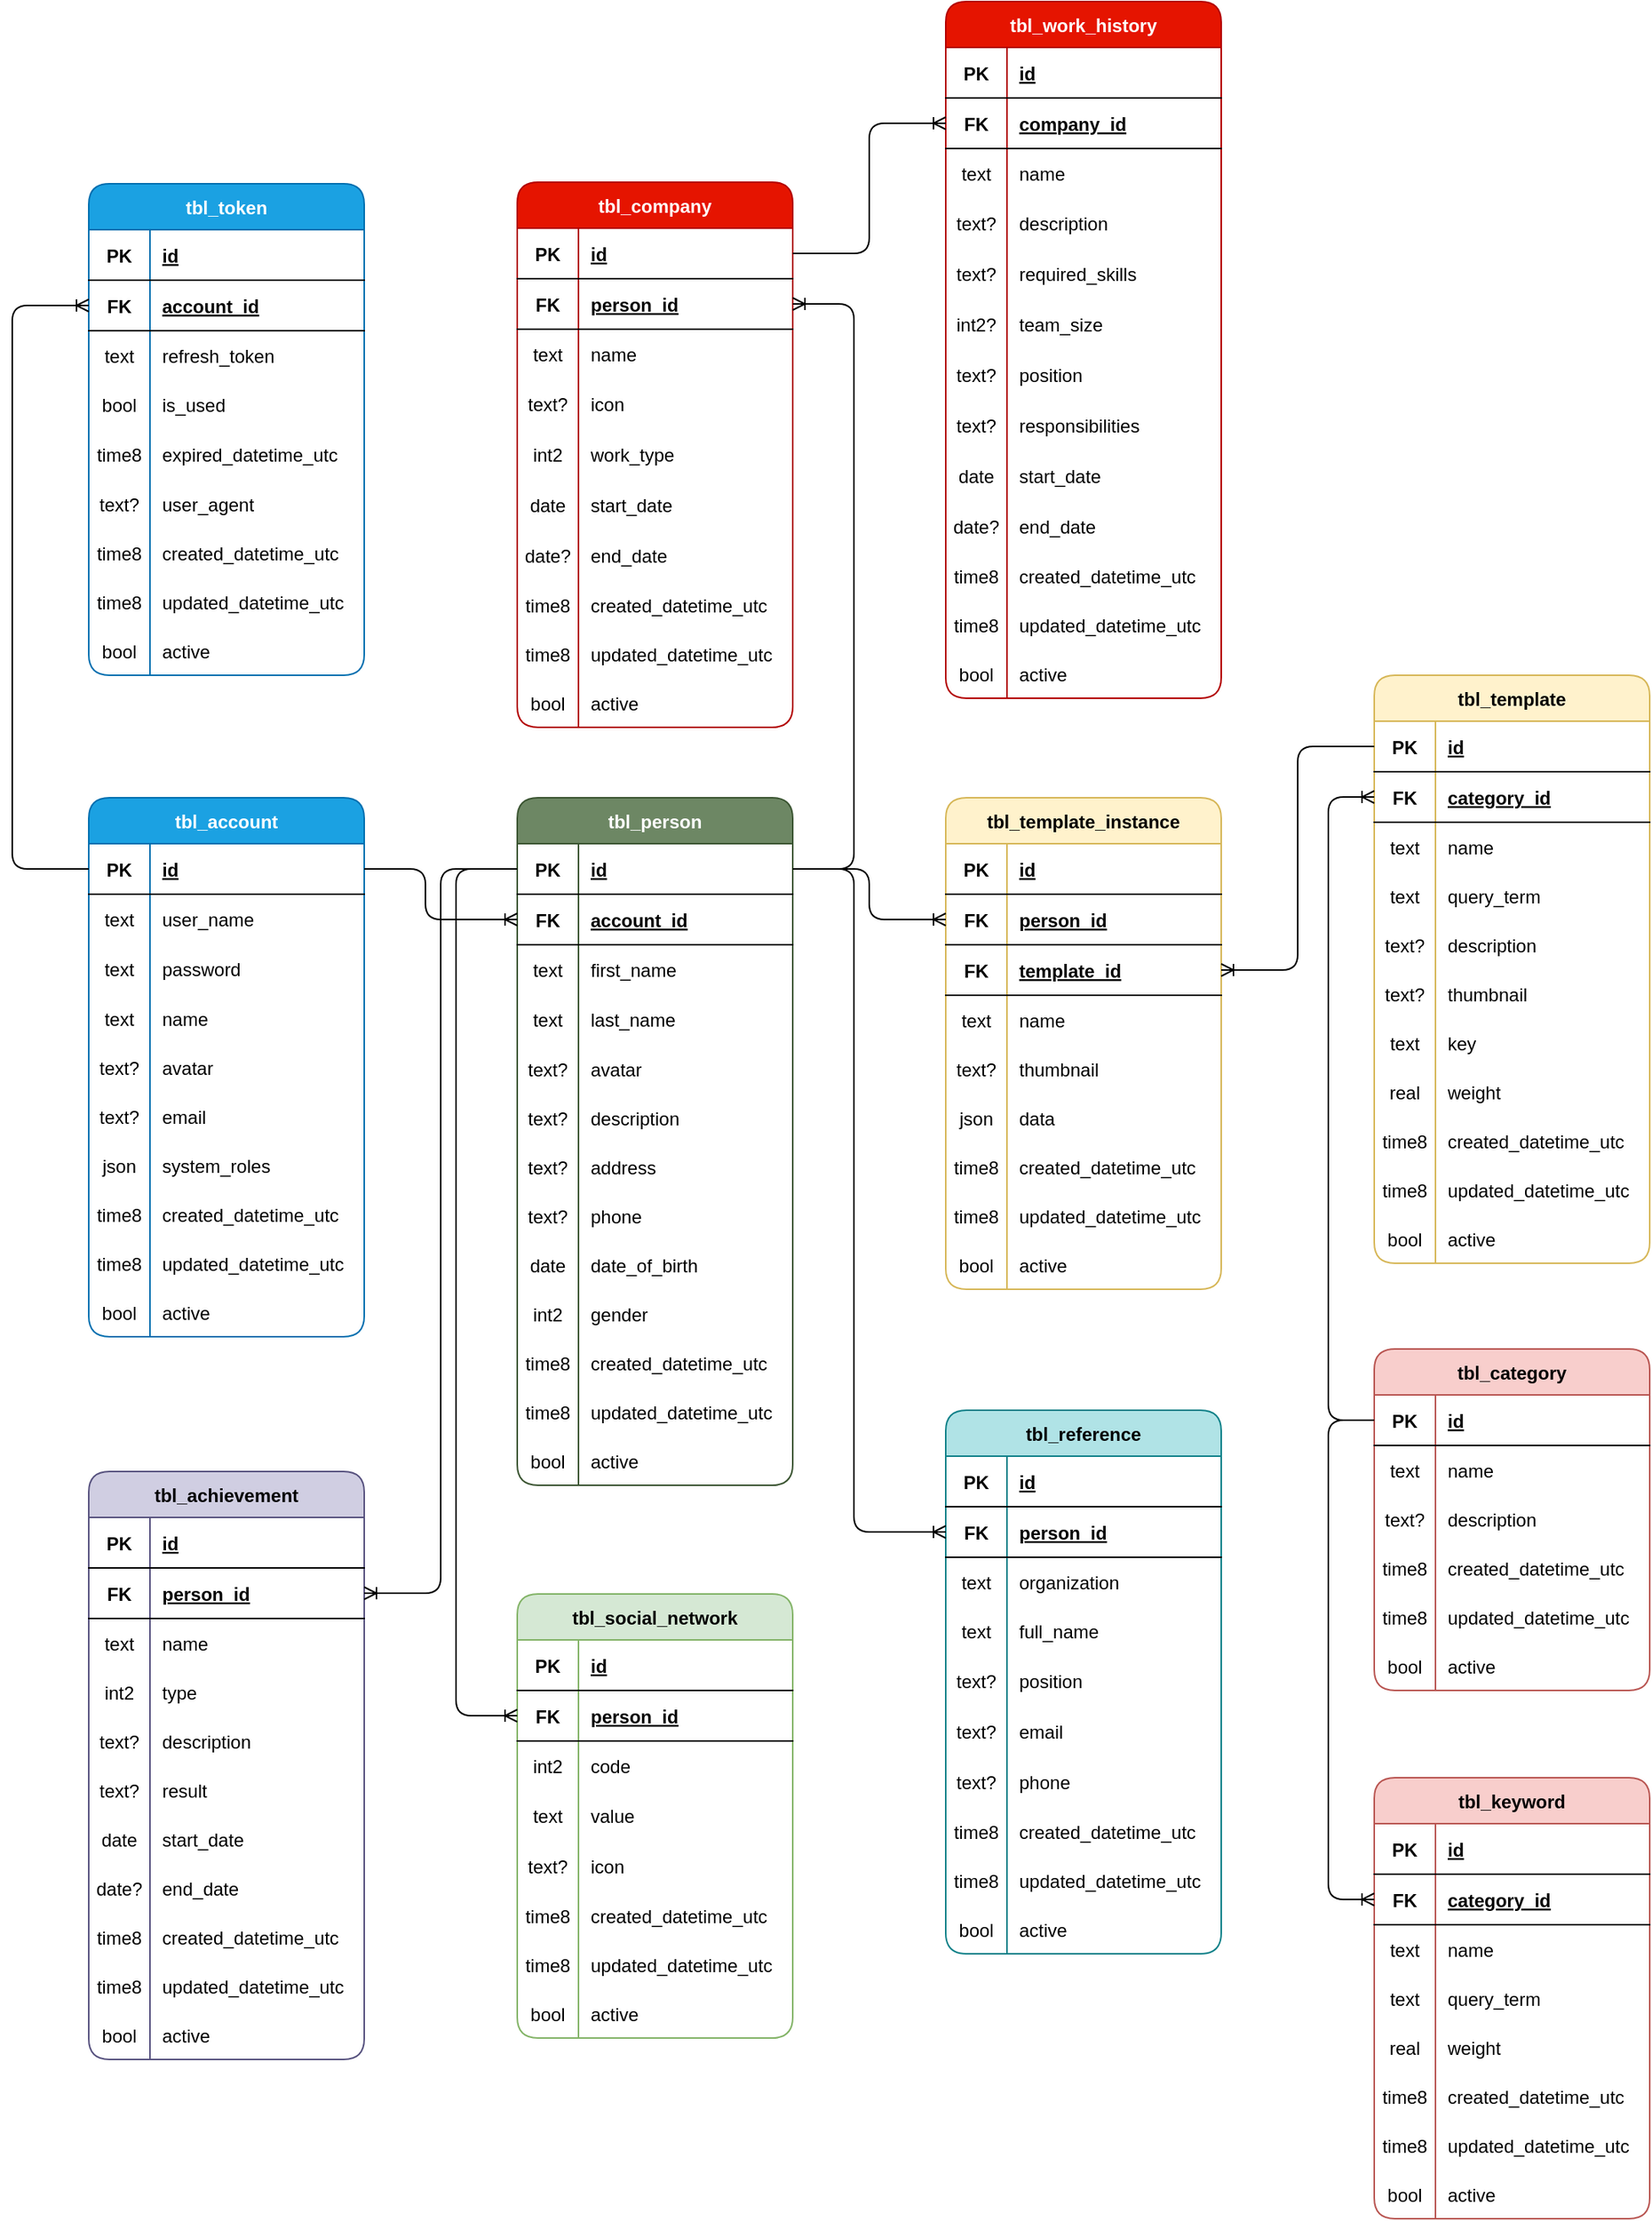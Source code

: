 <mxfile version="24.7.17">
  <diagram id="IQWM0BGBrUBT5PwkLtIU" name="db-diagram">
    <mxGraphModel dx="1434" dy="1236" grid="1" gridSize="10" guides="1" tooltips="1" connect="1" arrows="1" fold="1" page="0" pageScale="1" pageWidth="850" pageHeight="1100" math="0" shadow="0">
      <root>
        <mxCell id="0" />
        <mxCell id="1" parent="0" />
        <mxCell id="VqIRqjXax7T4qneetQDV-250" value="tbl_person" style="shape=table;startSize=30;container=1;collapsible=1;childLayout=tableLayout;fixedRows=1;rowLines=0;fontStyle=1;align=center;resizeLast=1;fillColor=#6d8764;strokeColor=#3A5431;rounded=1;shadow=0;swimlaneLine=1;sketch=0;columnLines=1;fontColor=#ffffff;" parent="1" vertex="1">
          <mxGeometry x="440" y="360" width="180" height="449" as="geometry" />
        </mxCell>
        <mxCell id="VqIRqjXax7T4qneetQDV-251" value="" style="shape=tableRow;horizontal=0;startSize=0;swimlaneHead=0;swimlaneBody=0;fillColor=none;collapsible=0;dropTarget=0;points=[[0,0.5],[1,0.5]];portConstraint=eastwest;top=0;left=0;right=0;bottom=1;" parent="VqIRqjXax7T4qneetQDV-250" vertex="1">
          <mxGeometry y="30" width="180" height="33" as="geometry" />
        </mxCell>
        <mxCell id="VqIRqjXax7T4qneetQDV-252" value="PK" style="shape=partialRectangle;connectable=0;fillColor=none;top=0;left=0;bottom=0;right=0;fontStyle=1;overflow=hidden;" parent="VqIRqjXax7T4qneetQDV-251" vertex="1">
          <mxGeometry width="40.0" height="33" as="geometry">
            <mxRectangle width="40.0" height="33" as="alternateBounds" />
          </mxGeometry>
        </mxCell>
        <mxCell id="VqIRqjXax7T4qneetQDV-253" value="id" style="shape=partialRectangle;connectable=0;fillColor=none;top=0;left=0;bottom=0;right=0;align=left;spacingLeft=6;fontStyle=5;overflow=hidden;" parent="VqIRqjXax7T4qneetQDV-251" vertex="1">
          <mxGeometry x="40.0" width="140.0" height="33" as="geometry">
            <mxRectangle width="140.0" height="33" as="alternateBounds" />
          </mxGeometry>
        </mxCell>
        <mxCell id="FiXkTNru_0fniCdlmBQr-347" value="" style="shape=tableRow;horizontal=0;startSize=0;swimlaneHead=0;swimlaneBody=0;fillColor=none;collapsible=0;dropTarget=0;points=[[0,0.5],[1,0.5]];portConstraint=eastwest;top=0;left=0;right=0;bottom=1;" parent="VqIRqjXax7T4qneetQDV-250" vertex="1">
          <mxGeometry y="63" width="180" height="33" as="geometry" />
        </mxCell>
        <mxCell id="FiXkTNru_0fniCdlmBQr-348" value="FK" style="shape=partialRectangle;connectable=0;fillColor=none;top=0;left=0;bottom=0;right=0;fontStyle=1;overflow=hidden;" parent="FiXkTNru_0fniCdlmBQr-347" vertex="1">
          <mxGeometry width="40.0" height="33" as="geometry">
            <mxRectangle width="40.0" height="33" as="alternateBounds" />
          </mxGeometry>
        </mxCell>
        <mxCell id="FiXkTNru_0fniCdlmBQr-349" value="account_id" style="shape=partialRectangle;connectable=0;fillColor=none;top=0;left=0;bottom=0;right=0;align=left;spacingLeft=6;fontStyle=5;overflow=hidden;" parent="FiXkTNru_0fniCdlmBQr-347" vertex="1">
          <mxGeometry x="40.0" width="140.0" height="33" as="geometry">
            <mxRectangle width="140.0" height="33" as="alternateBounds" />
          </mxGeometry>
        </mxCell>
        <mxCell id="VqIRqjXax7T4qneetQDV-254" value="" style="shape=tableRow;horizontal=0;startSize=0;swimlaneHead=0;swimlaneBody=0;fillColor=none;collapsible=0;dropTarget=0;points=[[0,0.5],[1,0.5]];portConstraint=eastwest;top=0;left=0;right=0;bottom=0;" parent="VqIRqjXax7T4qneetQDV-250" vertex="1">
          <mxGeometry y="96" width="180" height="32" as="geometry" />
        </mxCell>
        <mxCell id="VqIRqjXax7T4qneetQDV-255" value="text" style="shape=partialRectangle;connectable=0;fillColor=none;top=0;left=0;bottom=0;right=0;editable=1;overflow=hidden;" parent="VqIRqjXax7T4qneetQDV-254" vertex="1">
          <mxGeometry width="40.0" height="32" as="geometry">
            <mxRectangle width="40.0" height="32" as="alternateBounds" />
          </mxGeometry>
        </mxCell>
        <mxCell id="VqIRqjXax7T4qneetQDV-256" value="first_name" style="shape=partialRectangle;connectable=0;fillColor=none;top=0;left=0;bottom=0;right=0;align=left;spacingLeft=6;overflow=hidden;" parent="VqIRqjXax7T4qneetQDV-254" vertex="1">
          <mxGeometry x="40.0" width="140.0" height="32" as="geometry">
            <mxRectangle width="140.0" height="32" as="alternateBounds" />
          </mxGeometry>
        </mxCell>
        <mxCell id="VqIRqjXax7T4qneetQDV-257" value="" style="shape=tableRow;horizontal=0;startSize=0;swimlaneHead=0;swimlaneBody=0;fillColor=none;collapsible=0;dropTarget=0;points=[[0,0.5],[1,0.5]];portConstraint=eastwest;top=0;left=0;right=0;bottom=0;" parent="VqIRqjXax7T4qneetQDV-250" vertex="1">
          <mxGeometry y="128" width="180" height="33" as="geometry" />
        </mxCell>
        <mxCell id="VqIRqjXax7T4qneetQDV-258" value="text" style="shape=partialRectangle;connectable=0;fillColor=none;top=0;left=0;bottom=0;right=0;editable=1;overflow=hidden;" parent="VqIRqjXax7T4qneetQDV-257" vertex="1">
          <mxGeometry width="40.0" height="33" as="geometry">
            <mxRectangle width="40.0" height="33" as="alternateBounds" />
          </mxGeometry>
        </mxCell>
        <mxCell id="VqIRqjXax7T4qneetQDV-259" value="last_name" style="shape=partialRectangle;connectable=0;fillColor=none;top=0;left=0;bottom=0;right=0;align=left;spacingLeft=6;overflow=hidden;" parent="VqIRqjXax7T4qneetQDV-257" vertex="1">
          <mxGeometry x="40.0" width="140.0" height="33" as="geometry">
            <mxRectangle width="140.0" height="33" as="alternateBounds" />
          </mxGeometry>
        </mxCell>
        <mxCell id="VqIRqjXax7T4qneetQDV-263" value="" style="shape=tableRow;horizontal=0;startSize=0;swimlaneHead=0;swimlaneBody=0;fillColor=none;collapsible=0;dropTarget=0;points=[[0,0.5],[1,0.5]];portConstraint=eastwest;top=0;left=0;right=0;bottom=0;" parent="VqIRqjXax7T4qneetQDV-250" vertex="1">
          <mxGeometry y="161" width="180" height="32" as="geometry" />
        </mxCell>
        <mxCell id="VqIRqjXax7T4qneetQDV-264" value="text?" style="shape=partialRectangle;connectable=0;fillColor=none;top=0;left=0;bottom=0;right=0;editable=1;overflow=hidden;" parent="VqIRqjXax7T4qneetQDV-263" vertex="1">
          <mxGeometry width="40.0" height="32" as="geometry">
            <mxRectangle width="40.0" height="32" as="alternateBounds" />
          </mxGeometry>
        </mxCell>
        <mxCell id="VqIRqjXax7T4qneetQDV-265" value="avatar" style="shape=partialRectangle;connectable=0;fillColor=none;top=0;left=0;bottom=0;right=0;align=left;spacingLeft=6;overflow=hidden;" parent="VqIRqjXax7T4qneetQDV-263" vertex="1">
          <mxGeometry x="40.0" width="140.0" height="32" as="geometry">
            <mxRectangle width="140.0" height="32" as="alternateBounds" />
          </mxGeometry>
        </mxCell>
        <mxCell id="FiXkTNru_0fniCdlmBQr-344" value="" style="shape=tableRow;horizontal=0;startSize=0;swimlaneHead=0;swimlaneBody=0;fillColor=none;collapsible=0;dropTarget=0;points=[[0,0.5],[1,0.5]];portConstraint=eastwest;top=0;left=0;right=0;bottom=0;" parent="VqIRqjXax7T4qneetQDV-250" vertex="1">
          <mxGeometry y="193" width="180" height="32" as="geometry" />
        </mxCell>
        <mxCell id="FiXkTNru_0fniCdlmBQr-345" value="text?" style="shape=partialRectangle;connectable=0;fillColor=none;top=0;left=0;bottom=0;right=0;editable=1;overflow=hidden;" parent="FiXkTNru_0fniCdlmBQr-344" vertex="1">
          <mxGeometry width="40.0" height="32" as="geometry">
            <mxRectangle width="40.0" height="32" as="alternateBounds" />
          </mxGeometry>
        </mxCell>
        <mxCell id="FiXkTNru_0fniCdlmBQr-346" value="description" style="shape=partialRectangle;connectable=0;fillColor=none;top=0;left=0;bottom=0;right=0;align=left;spacingLeft=6;overflow=hidden;" parent="FiXkTNru_0fniCdlmBQr-344" vertex="1">
          <mxGeometry x="40.0" width="140.0" height="32" as="geometry">
            <mxRectangle width="140.0" height="32" as="alternateBounds" />
          </mxGeometry>
        </mxCell>
        <mxCell id="FiXkTNru_0fniCdlmBQr-1" value="" style="shape=tableRow;horizontal=0;startSize=0;swimlaneHead=0;swimlaneBody=0;fillColor=none;collapsible=0;dropTarget=0;points=[[0,0.5],[1,0.5]];portConstraint=eastwest;top=0;left=0;right=0;bottom=0;" parent="VqIRqjXax7T4qneetQDV-250" vertex="1">
          <mxGeometry y="225" width="180" height="32" as="geometry" />
        </mxCell>
        <mxCell id="FiXkTNru_0fniCdlmBQr-2" value="text?" style="shape=partialRectangle;connectable=0;fillColor=none;top=0;left=0;bottom=0;right=0;editable=1;overflow=hidden;" parent="FiXkTNru_0fniCdlmBQr-1" vertex="1">
          <mxGeometry width="40.0" height="32" as="geometry">
            <mxRectangle width="40.0" height="32" as="alternateBounds" />
          </mxGeometry>
        </mxCell>
        <mxCell id="FiXkTNru_0fniCdlmBQr-3" value="address" style="shape=partialRectangle;connectable=0;fillColor=none;top=0;left=0;bottom=0;right=0;align=left;spacingLeft=6;overflow=hidden;" parent="FiXkTNru_0fniCdlmBQr-1" vertex="1">
          <mxGeometry x="40.0" width="140.0" height="32" as="geometry">
            <mxRectangle width="140.0" height="32" as="alternateBounds" />
          </mxGeometry>
        </mxCell>
        <mxCell id="VqIRqjXax7T4qneetQDV-269" value="" style="shape=tableRow;horizontal=0;startSize=0;swimlaneHead=0;swimlaneBody=0;fillColor=none;collapsible=0;dropTarget=0;points=[[0,0.5],[1,0.5]];portConstraint=eastwest;top=0;left=0;right=0;bottom=0;" parent="VqIRqjXax7T4qneetQDV-250" vertex="1">
          <mxGeometry y="257" width="180" height="32" as="geometry" />
        </mxCell>
        <mxCell id="VqIRqjXax7T4qneetQDV-270" value="text?" style="shape=partialRectangle;connectable=0;fillColor=none;top=0;left=0;bottom=0;right=0;editable=1;overflow=hidden;" parent="VqIRqjXax7T4qneetQDV-269" vertex="1">
          <mxGeometry width="40.0" height="32" as="geometry">
            <mxRectangle width="40.0" height="32" as="alternateBounds" />
          </mxGeometry>
        </mxCell>
        <mxCell id="VqIRqjXax7T4qneetQDV-271" value="phone" style="shape=partialRectangle;connectable=0;fillColor=none;top=0;left=0;bottom=0;right=0;align=left;spacingLeft=6;overflow=hidden;" parent="VqIRqjXax7T4qneetQDV-269" vertex="1">
          <mxGeometry x="40.0" width="140.0" height="32" as="geometry">
            <mxRectangle width="140.0" height="32" as="alternateBounds" />
          </mxGeometry>
        </mxCell>
        <mxCell id="VqIRqjXax7T4qneetQDV-272" value="" style="shape=tableRow;horizontal=0;startSize=0;swimlaneHead=0;swimlaneBody=0;fillColor=none;collapsible=0;dropTarget=0;points=[[0,0.5],[1,0.5]];portConstraint=eastwest;top=0;left=0;right=0;bottom=0;" parent="VqIRqjXax7T4qneetQDV-250" vertex="1">
          <mxGeometry y="289" width="180" height="32" as="geometry" />
        </mxCell>
        <mxCell id="VqIRqjXax7T4qneetQDV-273" value="date" style="shape=partialRectangle;connectable=0;fillColor=none;top=0;left=0;bottom=0;right=0;editable=1;overflow=hidden;" parent="VqIRqjXax7T4qneetQDV-272" vertex="1">
          <mxGeometry width="40.0" height="32" as="geometry">
            <mxRectangle width="40.0" height="32" as="alternateBounds" />
          </mxGeometry>
        </mxCell>
        <mxCell id="VqIRqjXax7T4qneetQDV-274" value="date_of_birth" style="shape=partialRectangle;connectable=0;fillColor=none;top=0;left=0;bottom=0;right=0;align=left;spacingLeft=6;overflow=hidden;" parent="VqIRqjXax7T4qneetQDV-272" vertex="1">
          <mxGeometry x="40.0" width="140.0" height="32" as="geometry">
            <mxRectangle width="140.0" height="32" as="alternateBounds" />
          </mxGeometry>
        </mxCell>
        <mxCell id="VqIRqjXax7T4qneetQDV-275" value="" style="shape=tableRow;horizontal=0;startSize=0;swimlaneHead=0;swimlaneBody=0;fillColor=none;collapsible=0;dropTarget=0;points=[[0,0.5],[1,0.5]];portConstraint=eastwest;top=0;left=0;right=0;bottom=0;" parent="VqIRqjXax7T4qneetQDV-250" vertex="1">
          <mxGeometry y="321" width="180" height="32" as="geometry" />
        </mxCell>
        <mxCell id="VqIRqjXax7T4qneetQDV-276" value="int2" style="shape=partialRectangle;connectable=0;fillColor=none;top=0;left=0;bottom=0;right=0;editable=1;overflow=hidden;" parent="VqIRqjXax7T4qneetQDV-275" vertex="1">
          <mxGeometry width="40.0" height="32" as="geometry">
            <mxRectangle width="40.0" height="32" as="alternateBounds" />
          </mxGeometry>
        </mxCell>
        <mxCell id="VqIRqjXax7T4qneetQDV-277" value="gender" style="shape=partialRectangle;connectable=0;fillColor=none;top=0;left=0;bottom=0;right=0;align=left;spacingLeft=6;overflow=hidden;" parent="VqIRqjXax7T4qneetQDV-275" vertex="1">
          <mxGeometry x="40.0" width="140.0" height="32" as="geometry">
            <mxRectangle width="140.0" height="32" as="alternateBounds" />
          </mxGeometry>
        </mxCell>
        <mxCell id="VqIRqjXax7T4qneetQDV-281" value="" style="shape=tableRow;horizontal=0;startSize=0;swimlaneHead=0;swimlaneBody=0;fillColor=none;collapsible=0;dropTarget=0;points=[[0,0.5],[1,0.5]];portConstraint=eastwest;top=0;left=0;right=0;bottom=0;" parent="VqIRqjXax7T4qneetQDV-250" vertex="1">
          <mxGeometry y="353" width="180" height="32" as="geometry" />
        </mxCell>
        <mxCell id="VqIRqjXax7T4qneetQDV-282" value="time8" style="shape=partialRectangle;connectable=0;fillColor=none;top=0;left=0;bottom=0;right=0;editable=1;overflow=hidden;" parent="VqIRqjXax7T4qneetQDV-281" vertex="1">
          <mxGeometry width="40.0" height="32" as="geometry">
            <mxRectangle width="40.0" height="32" as="alternateBounds" />
          </mxGeometry>
        </mxCell>
        <mxCell id="VqIRqjXax7T4qneetQDV-283" value="created_datetime_utc" style="shape=partialRectangle;connectable=0;fillColor=none;top=0;left=0;bottom=0;right=0;align=left;spacingLeft=6;overflow=hidden;" parent="VqIRqjXax7T4qneetQDV-281" vertex="1">
          <mxGeometry x="40.0" width="140.0" height="32" as="geometry">
            <mxRectangle width="140.0" height="32" as="alternateBounds" />
          </mxGeometry>
        </mxCell>
        <mxCell id="VqIRqjXax7T4qneetQDV-284" value="" style="shape=tableRow;horizontal=0;startSize=0;swimlaneHead=0;swimlaneBody=0;fillColor=none;collapsible=0;dropTarget=0;points=[[0,0.5],[1,0.5]];portConstraint=eastwest;top=0;left=0;right=0;bottom=0;" parent="VqIRqjXax7T4qneetQDV-250" vertex="1">
          <mxGeometry y="385" width="180" height="32" as="geometry" />
        </mxCell>
        <mxCell id="VqIRqjXax7T4qneetQDV-285" value="time8" style="shape=partialRectangle;connectable=0;fillColor=none;top=0;left=0;bottom=0;right=0;editable=1;overflow=hidden;" parent="VqIRqjXax7T4qneetQDV-284" vertex="1">
          <mxGeometry width="40.0" height="32" as="geometry">
            <mxRectangle width="40.0" height="32" as="alternateBounds" />
          </mxGeometry>
        </mxCell>
        <mxCell id="VqIRqjXax7T4qneetQDV-286" value="updated_datetime_utc" style="shape=partialRectangle;connectable=0;fillColor=none;top=0;left=0;bottom=0;right=0;align=left;spacingLeft=6;overflow=hidden;" parent="VqIRqjXax7T4qneetQDV-284" vertex="1">
          <mxGeometry x="40.0" width="140.0" height="32" as="geometry">
            <mxRectangle width="140.0" height="32" as="alternateBounds" />
          </mxGeometry>
        </mxCell>
        <mxCell id="VqIRqjXax7T4qneetQDV-302" value="" style="shape=tableRow;horizontal=0;startSize=0;swimlaneHead=0;swimlaneBody=0;fillColor=none;collapsible=0;dropTarget=0;points=[[0,0.5],[1,0.5]];portConstraint=eastwest;top=0;left=0;right=0;bottom=0;" parent="VqIRqjXax7T4qneetQDV-250" vertex="1">
          <mxGeometry y="417" width="180" height="32" as="geometry" />
        </mxCell>
        <mxCell id="VqIRqjXax7T4qneetQDV-303" value="bool" style="shape=partialRectangle;connectable=0;fillColor=none;top=0;left=0;bottom=0;right=0;editable=1;overflow=hidden;" parent="VqIRqjXax7T4qneetQDV-302" vertex="1">
          <mxGeometry width="40.0" height="32" as="geometry">
            <mxRectangle width="40.0" height="32" as="alternateBounds" />
          </mxGeometry>
        </mxCell>
        <mxCell id="VqIRqjXax7T4qneetQDV-304" value="active" style="shape=partialRectangle;connectable=0;fillColor=none;top=0;left=0;bottom=0;right=0;align=left;spacingLeft=6;overflow=hidden;" parent="VqIRqjXax7T4qneetQDV-302" vertex="1">
          <mxGeometry x="40.0" width="140.0" height="32" as="geometry">
            <mxRectangle width="140.0" height="32" as="alternateBounds" />
          </mxGeometry>
        </mxCell>
        <mxCell id="FiXkTNru_0fniCdlmBQr-310" value="tbl_account" style="shape=table;startSize=30;container=1;collapsible=1;childLayout=tableLayout;fixedRows=1;rowLines=0;fontStyle=1;align=center;resizeLast=1;fillColor=#1ba1e2;strokeColor=#006EAF;rounded=1;shadow=0;swimlaneLine=1;sketch=0;columnLines=1;fontColor=#ffffff;" parent="1" vertex="1">
          <mxGeometry x="160" y="360" width="180" height="352" as="geometry" />
        </mxCell>
        <mxCell id="FiXkTNru_0fniCdlmBQr-311" value="" style="shape=tableRow;horizontal=0;startSize=0;swimlaneHead=0;swimlaneBody=0;fillColor=none;collapsible=0;dropTarget=0;points=[[0,0.5],[1,0.5]];portConstraint=eastwest;top=0;left=0;right=0;bottom=1;" parent="FiXkTNru_0fniCdlmBQr-310" vertex="1">
          <mxGeometry y="30" width="180" height="33" as="geometry" />
        </mxCell>
        <mxCell id="FiXkTNru_0fniCdlmBQr-312" value="PK" style="shape=partialRectangle;connectable=0;fillColor=none;top=0;left=0;bottom=0;right=0;fontStyle=1;overflow=hidden;" parent="FiXkTNru_0fniCdlmBQr-311" vertex="1">
          <mxGeometry width="40.0" height="33" as="geometry">
            <mxRectangle width="40.0" height="33" as="alternateBounds" />
          </mxGeometry>
        </mxCell>
        <mxCell id="FiXkTNru_0fniCdlmBQr-313" value="id" style="shape=partialRectangle;connectable=0;fillColor=none;top=0;left=0;bottom=0;right=0;align=left;spacingLeft=6;fontStyle=5;overflow=hidden;" parent="FiXkTNru_0fniCdlmBQr-311" vertex="1">
          <mxGeometry x="40.0" width="140.0" height="33" as="geometry">
            <mxRectangle width="140.0" height="33" as="alternateBounds" />
          </mxGeometry>
        </mxCell>
        <mxCell id="FiXkTNru_0fniCdlmBQr-314" value="" style="shape=tableRow;horizontal=0;startSize=0;swimlaneHead=0;swimlaneBody=0;fillColor=none;collapsible=0;dropTarget=0;points=[[0,0.5],[1,0.5]];portConstraint=eastwest;top=0;left=0;right=0;bottom=0;" parent="FiXkTNru_0fniCdlmBQr-310" vertex="1">
          <mxGeometry y="63" width="180" height="32" as="geometry" />
        </mxCell>
        <mxCell id="FiXkTNru_0fniCdlmBQr-315" value="text" style="shape=partialRectangle;connectable=0;fillColor=none;top=0;left=0;bottom=0;right=0;editable=1;overflow=hidden;" parent="FiXkTNru_0fniCdlmBQr-314" vertex="1">
          <mxGeometry width="40.0" height="32" as="geometry">
            <mxRectangle width="40.0" height="32" as="alternateBounds" />
          </mxGeometry>
        </mxCell>
        <mxCell id="FiXkTNru_0fniCdlmBQr-316" value="user_name" style="shape=partialRectangle;connectable=0;fillColor=none;top=0;left=0;bottom=0;right=0;align=left;spacingLeft=6;overflow=hidden;" parent="FiXkTNru_0fniCdlmBQr-314" vertex="1">
          <mxGeometry x="40.0" width="140.0" height="32" as="geometry">
            <mxRectangle width="140.0" height="32" as="alternateBounds" />
          </mxGeometry>
        </mxCell>
        <mxCell id="FiXkTNru_0fniCdlmBQr-317" value="" style="shape=tableRow;horizontal=0;startSize=0;swimlaneHead=0;swimlaneBody=0;fillColor=none;collapsible=0;dropTarget=0;points=[[0,0.5],[1,0.5]];portConstraint=eastwest;top=0;left=0;right=0;bottom=0;" parent="FiXkTNru_0fniCdlmBQr-310" vertex="1">
          <mxGeometry y="95" width="180" height="33" as="geometry" />
        </mxCell>
        <mxCell id="FiXkTNru_0fniCdlmBQr-318" value="text" style="shape=partialRectangle;connectable=0;fillColor=none;top=0;left=0;bottom=0;right=0;editable=1;overflow=hidden;" parent="FiXkTNru_0fniCdlmBQr-317" vertex="1">
          <mxGeometry width="40.0" height="33" as="geometry">
            <mxRectangle width="40.0" height="33" as="alternateBounds" />
          </mxGeometry>
        </mxCell>
        <mxCell id="FiXkTNru_0fniCdlmBQr-319" value="password" style="shape=partialRectangle;connectable=0;fillColor=none;top=0;left=0;bottom=0;right=0;align=left;spacingLeft=6;overflow=hidden;" parent="FiXkTNru_0fniCdlmBQr-317" vertex="1">
          <mxGeometry x="40.0" width="140.0" height="33" as="geometry">
            <mxRectangle width="140.0" height="33" as="alternateBounds" />
          </mxGeometry>
        </mxCell>
        <mxCell id="FiXkTNru_0fniCdlmBQr-320" value="" style="shape=tableRow;horizontal=0;startSize=0;swimlaneHead=0;swimlaneBody=0;fillColor=none;collapsible=0;dropTarget=0;points=[[0,0.5],[1,0.5]];portConstraint=eastwest;top=0;left=0;right=0;bottom=0;" parent="FiXkTNru_0fniCdlmBQr-310" vertex="1">
          <mxGeometry y="128" width="180" height="32" as="geometry" />
        </mxCell>
        <mxCell id="FiXkTNru_0fniCdlmBQr-321" value="text" style="shape=partialRectangle;connectable=0;fillColor=none;top=0;left=0;bottom=0;right=0;editable=1;overflow=hidden;" parent="FiXkTNru_0fniCdlmBQr-320" vertex="1">
          <mxGeometry width="40.0" height="32" as="geometry">
            <mxRectangle width="40.0" height="32" as="alternateBounds" />
          </mxGeometry>
        </mxCell>
        <mxCell id="FiXkTNru_0fniCdlmBQr-322" value="name" style="shape=partialRectangle;connectable=0;fillColor=none;top=0;left=0;bottom=0;right=0;align=left;spacingLeft=6;overflow=hidden;" parent="FiXkTNru_0fniCdlmBQr-320" vertex="1">
          <mxGeometry x="40.0" width="140.0" height="32" as="geometry">
            <mxRectangle width="140.0" height="32" as="alternateBounds" />
          </mxGeometry>
        </mxCell>
        <mxCell id="FiXkTNru_0fniCdlmBQr-323" value="" style="shape=tableRow;horizontal=0;startSize=0;swimlaneHead=0;swimlaneBody=0;fillColor=none;collapsible=0;dropTarget=0;points=[[0,0.5],[1,0.5]];portConstraint=eastwest;top=0;left=0;right=0;bottom=0;" parent="FiXkTNru_0fniCdlmBQr-310" vertex="1">
          <mxGeometry y="160" width="180" height="32" as="geometry" />
        </mxCell>
        <mxCell id="FiXkTNru_0fniCdlmBQr-324" value="text?" style="shape=partialRectangle;connectable=0;fillColor=none;top=0;left=0;bottom=0;right=0;editable=1;overflow=hidden;" parent="FiXkTNru_0fniCdlmBQr-323" vertex="1">
          <mxGeometry width="40.0" height="32" as="geometry">
            <mxRectangle width="40.0" height="32" as="alternateBounds" />
          </mxGeometry>
        </mxCell>
        <mxCell id="FiXkTNru_0fniCdlmBQr-325" value="avatar" style="shape=partialRectangle;connectable=0;fillColor=none;top=0;left=0;bottom=0;right=0;align=left;spacingLeft=6;overflow=hidden;" parent="FiXkTNru_0fniCdlmBQr-323" vertex="1">
          <mxGeometry x="40.0" width="140.0" height="32" as="geometry">
            <mxRectangle width="140.0" height="32" as="alternateBounds" />
          </mxGeometry>
        </mxCell>
        <mxCell id="FiXkTNru_0fniCdlmBQr-326" value="" style="shape=tableRow;horizontal=0;startSize=0;swimlaneHead=0;swimlaneBody=0;fillColor=none;collapsible=0;dropTarget=0;points=[[0,0.5],[1,0.5]];portConstraint=eastwest;top=0;left=0;right=0;bottom=0;" parent="FiXkTNru_0fniCdlmBQr-310" vertex="1">
          <mxGeometry y="192" width="180" height="32" as="geometry" />
        </mxCell>
        <mxCell id="FiXkTNru_0fniCdlmBQr-327" value="text?" style="shape=partialRectangle;connectable=0;fillColor=none;top=0;left=0;bottom=0;right=0;editable=1;overflow=hidden;" parent="FiXkTNru_0fniCdlmBQr-326" vertex="1">
          <mxGeometry width="40.0" height="32" as="geometry">
            <mxRectangle width="40.0" height="32" as="alternateBounds" />
          </mxGeometry>
        </mxCell>
        <mxCell id="FiXkTNru_0fniCdlmBQr-328" value="email" style="shape=partialRectangle;connectable=0;fillColor=none;top=0;left=0;bottom=0;right=0;align=left;spacingLeft=6;overflow=hidden;" parent="FiXkTNru_0fniCdlmBQr-326" vertex="1">
          <mxGeometry x="40.0" width="140.0" height="32" as="geometry">
            <mxRectangle width="140.0" height="32" as="alternateBounds" />
          </mxGeometry>
        </mxCell>
        <mxCell id="FiXkTNru_0fniCdlmBQr-329" value="" style="shape=tableRow;horizontal=0;startSize=0;swimlaneHead=0;swimlaneBody=0;fillColor=none;collapsible=0;dropTarget=0;points=[[0,0.5],[1,0.5]];portConstraint=eastwest;top=0;left=0;right=0;bottom=0;" parent="FiXkTNru_0fniCdlmBQr-310" vertex="1">
          <mxGeometry y="224" width="180" height="32" as="geometry" />
        </mxCell>
        <mxCell id="FiXkTNru_0fniCdlmBQr-330" value="json" style="shape=partialRectangle;connectable=0;fillColor=none;top=0;left=0;bottom=0;right=0;editable=1;overflow=hidden;" parent="FiXkTNru_0fniCdlmBQr-329" vertex="1">
          <mxGeometry width="40.0" height="32" as="geometry">
            <mxRectangle width="40.0" height="32" as="alternateBounds" />
          </mxGeometry>
        </mxCell>
        <mxCell id="FiXkTNru_0fniCdlmBQr-331" value="system_roles" style="shape=partialRectangle;connectable=0;fillColor=none;top=0;left=0;bottom=0;right=0;align=left;spacingLeft=6;overflow=hidden;" parent="FiXkTNru_0fniCdlmBQr-329" vertex="1">
          <mxGeometry x="40.0" width="140.0" height="32" as="geometry">
            <mxRectangle width="140.0" height="32" as="alternateBounds" />
          </mxGeometry>
        </mxCell>
        <mxCell id="FiXkTNru_0fniCdlmBQr-335" value="" style="shape=tableRow;horizontal=0;startSize=0;swimlaneHead=0;swimlaneBody=0;fillColor=none;collapsible=0;dropTarget=0;points=[[0,0.5],[1,0.5]];portConstraint=eastwest;top=0;left=0;right=0;bottom=0;" parent="FiXkTNru_0fniCdlmBQr-310" vertex="1">
          <mxGeometry y="256" width="180" height="32" as="geometry" />
        </mxCell>
        <mxCell id="FiXkTNru_0fniCdlmBQr-336" value="time8" style="shape=partialRectangle;connectable=0;fillColor=none;top=0;left=0;bottom=0;right=0;editable=1;overflow=hidden;" parent="FiXkTNru_0fniCdlmBQr-335" vertex="1">
          <mxGeometry width="40.0" height="32" as="geometry">
            <mxRectangle width="40.0" height="32" as="alternateBounds" />
          </mxGeometry>
        </mxCell>
        <mxCell id="FiXkTNru_0fniCdlmBQr-337" value="created_datetime_utc" style="shape=partialRectangle;connectable=0;fillColor=none;top=0;left=0;bottom=0;right=0;align=left;spacingLeft=6;overflow=hidden;" parent="FiXkTNru_0fniCdlmBQr-335" vertex="1">
          <mxGeometry x="40.0" width="140.0" height="32" as="geometry">
            <mxRectangle width="140.0" height="32" as="alternateBounds" />
          </mxGeometry>
        </mxCell>
        <mxCell id="FiXkTNru_0fniCdlmBQr-338" value="" style="shape=tableRow;horizontal=0;startSize=0;swimlaneHead=0;swimlaneBody=0;fillColor=none;collapsible=0;dropTarget=0;points=[[0,0.5],[1,0.5]];portConstraint=eastwest;top=0;left=0;right=0;bottom=0;" parent="FiXkTNru_0fniCdlmBQr-310" vertex="1">
          <mxGeometry y="288" width="180" height="32" as="geometry" />
        </mxCell>
        <mxCell id="FiXkTNru_0fniCdlmBQr-339" value="time8" style="shape=partialRectangle;connectable=0;fillColor=none;top=0;left=0;bottom=0;right=0;editable=1;overflow=hidden;" parent="FiXkTNru_0fniCdlmBQr-338" vertex="1">
          <mxGeometry width="40.0" height="32" as="geometry">
            <mxRectangle width="40.0" height="32" as="alternateBounds" />
          </mxGeometry>
        </mxCell>
        <mxCell id="FiXkTNru_0fniCdlmBQr-340" value="updated_datetime_utc" style="shape=partialRectangle;connectable=0;fillColor=none;top=0;left=0;bottom=0;right=0;align=left;spacingLeft=6;overflow=hidden;" parent="FiXkTNru_0fniCdlmBQr-338" vertex="1">
          <mxGeometry x="40.0" width="140.0" height="32" as="geometry">
            <mxRectangle width="140.0" height="32" as="alternateBounds" />
          </mxGeometry>
        </mxCell>
        <mxCell id="FiXkTNru_0fniCdlmBQr-341" value="" style="shape=tableRow;horizontal=0;startSize=0;swimlaneHead=0;swimlaneBody=0;fillColor=none;collapsible=0;dropTarget=0;points=[[0,0.5],[1,0.5]];portConstraint=eastwest;top=0;left=0;right=0;bottom=0;" parent="FiXkTNru_0fniCdlmBQr-310" vertex="1">
          <mxGeometry y="320" width="180" height="32" as="geometry" />
        </mxCell>
        <mxCell id="FiXkTNru_0fniCdlmBQr-342" value="bool" style="shape=partialRectangle;connectable=0;fillColor=none;top=0;left=0;bottom=0;right=0;editable=1;overflow=hidden;" parent="FiXkTNru_0fniCdlmBQr-341" vertex="1">
          <mxGeometry width="40.0" height="32" as="geometry">
            <mxRectangle width="40.0" height="32" as="alternateBounds" />
          </mxGeometry>
        </mxCell>
        <mxCell id="FiXkTNru_0fniCdlmBQr-343" value="active" style="shape=partialRectangle;connectable=0;fillColor=none;top=0;left=0;bottom=0;right=0;align=left;spacingLeft=6;overflow=hidden;" parent="FiXkTNru_0fniCdlmBQr-341" vertex="1">
          <mxGeometry x="40.0" width="140.0" height="32" as="geometry">
            <mxRectangle width="140.0" height="32" as="alternateBounds" />
          </mxGeometry>
        </mxCell>
        <mxCell id="FiXkTNru_0fniCdlmBQr-350" value="tbl_token" style="shape=table;startSize=30;container=1;collapsible=1;childLayout=tableLayout;fixedRows=1;rowLines=0;fontStyle=1;align=center;resizeLast=1;fillColor=#1ba1e2;strokeColor=#006EAF;rounded=1;shadow=0;swimlaneLine=1;sketch=0;columnLines=1;fontColor=#ffffff;" parent="1" vertex="1">
          <mxGeometry x="160" y="-41" width="180" height="321" as="geometry" />
        </mxCell>
        <mxCell id="FiXkTNru_0fniCdlmBQr-351" value="" style="shape=tableRow;horizontal=0;startSize=0;swimlaneHead=0;swimlaneBody=0;fillColor=none;collapsible=0;dropTarget=0;points=[[0,0.5],[1,0.5]];portConstraint=eastwest;top=0;left=0;right=0;bottom=1;" parent="FiXkTNru_0fniCdlmBQr-350" vertex="1">
          <mxGeometry y="30" width="180" height="33" as="geometry" />
        </mxCell>
        <mxCell id="FiXkTNru_0fniCdlmBQr-352" value="PK" style="shape=partialRectangle;connectable=0;fillColor=none;top=0;left=0;bottom=0;right=0;fontStyle=1;overflow=hidden;" parent="FiXkTNru_0fniCdlmBQr-351" vertex="1">
          <mxGeometry width="40.0" height="33" as="geometry">
            <mxRectangle width="40.0" height="33" as="alternateBounds" />
          </mxGeometry>
        </mxCell>
        <mxCell id="FiXkTNru_0fniCdlmBQr-353" value="id" style="shape=partialRectangle;connectable=0;fillColor=none;top=0;left=0;bottom=0;right=0;align=left;spacingLeft=6;fontStyle=5;overflow=hidden;" parent="FiXkTNru_0fniCdlmBQr-351" vertex="1">
          <mxGeometry x="40.0" width="140.0" height="33" as="geometry">
            <mxRectangle width="140.0" height="33" as="alternateBounds" />
          </mxGeometry>
        </mxCell>
        <mxCell id="FiXkTNru_0fniCdlmBQr-381" value="" style="shape=tableRow;horizontal=0;startSize=0;swimlaneHead=0;swimlaneBody=0;fillColor=none;collapsible=0;dropTarget=0;points=[[0,0.5],[1,0.5]];portConstraint=eastwest;top=0;left=0;right=0;bottom=1;" parent="FiXkTNru_0fniCdlmBQr-350" vertex="1">
          <mxGeometry y="63" width="180" height="33" as="geometry" />
        </mxCell>
        <mxCell id="FiXkTNru_0fniCdlmBQr-382" value="FK" style="shape=partialRectangle;connectable=0;fillColor=none;top=0;left=0;bottom=0;right=0;fontStyle=1;overflow=hidden;" parent="FiXkTNru_0fniCdlmBQr-381" vertex="1">
          <mxGeometry width="40.0" height="33" as="geometry">
            <mxRectangle width="40.0" height="33" as="alternateBounds" />
          </mxGeometry>
        </mxCell>
        <mxCell id="FiXkTNru_0fniCdlmBQr-383" value="account_id" style="shape=partialRectangle;connectable=0;fillColor=none;top=0;left=0;bottom=0;right=0;align=left;spacingLeft=6;fontStyle=5;overflow=hidden;" parent="FiXkTNru_0fniCdlmBQr-381" vertex="1">
          <mxGeometry x="40.0" width="140.0" height="33" as="geometry">
            <mxRectangle width="140.0" height="33" as="alternateBounds" />
          </mxGeometry>
        </mxCell>
        <mxCell id="FiXkTNru_0fniCdlmBQr-354" value="" style="shape=tableRow;horizontal=0;startSize=0;swimlaneHead=0;swimlaneBody=0;fillColor=none;collapsible=0;dropTarget=0;points=[[0,0.5],[1,0.5]];portConstraint=eastwest;top=0;left=0;right=0;bottom=0;" parent="FiXkTNru_0fniCdlmBQr-350" vertex="1">
          <mxGeometry y="96" width="180" height="32" as="geometry" />
        </mxCell>
        <mxCell id="FiXkTNru_0fniCdlmBQr-355" value="text" style="shape=partialRectangle;connectable=0;fillColor=none;top=0;left=0;bottom=0;right=0;editable=1;overflow=hidden;" parent="FiXkTNru_0fniCdlmBQr-354" vertex="1">
          <mxGeometry width="40.0" height="32" as="geometry">
            <mxRectangle width="40.0" height="32" as="alternateBounds" />
          </mxGeometry>
        </mxCell>
        <mxCell id="FiXkTNru_0fniCdlmBQr-356" value="refresh_token" style="shape=partialRectangle;connectable=0;fillColor=none;top=0;left=0;bottom=0;right=0;align=left;spacingLeft=6;overflow=hidden;" parent="FiXkTNru_0fniCdlmBQr-354" vertex="1">
          <mxGeometry x="40.0" width="140.0" height="32" as="geometry">
            <mxRectangle width="140.0" height="32" as="alternateBounds" />
          </mxGeometry>
        </mxCell>
        <mxCell id="FiXkTNru_0fniCdlmBQr-384" value="" style="shape=tableRow;horizontal=0;startSize=0;swimlaneHead=0;swimlaneBody=0;fillColor=none;collapsible=0;dropTarget=0;points=[[0,0.5],[1,0.5]];portConstraint=eastwest;top=0;left=0;right=0;bottom=0;" parent="FiXkTNru_0fniCdlmBQr-350" vertex="1">
          <mxGeometry y="128" width="180" height="32" as="geometry" />
        </mxCell>
        <mxCell id="FiXkTNru_0fniCdlmBQr-385" value="bool" style="shape=partialRectangle;connectable=0;fillColor=none;top=0;left=0;bottom=0;right=0;editable=1;overflow=hidden;" parent="FiXkTNru_0fniCdlmBQr-384" vertex="1">
          <mxGeometry width="40.0" height="32" as="geometry">
            <mxRectangle width="40.0" height="32" as="alternateBounds" />
          </mxGeometry>
        </mxCell>
        <mxCell id="FiXkTNru_0fniCdlmBQr-386" value="is_used" style="shape=partialRectangle;connectable=0;fillColor=none;top=0;left=0;bottom=0;right=0;align=left;spacingLeft=6;overflow=hidden;" parent="FiXkTNru_0fniCdlmBQr-384" vertex="1">
          <mxGeometry x="40.0" width="140.0" height="32" as="geometry">
            <mxRectangle width="140.0" height="32" as="alternateBounds" />
          </mxGeometry>
        </mxCell>
        <mxCell id="FiXkTNru_0fniCdlmBQr-357" value="" style="shape=tableRow;horizontal=0;startSize=0;swimlaneHead=0;swimlaneBody=0;fillColor=none;collapsible=0;dropTarget=0;points=[[0,0.5],[1,0.5]];portConstraint=eastwest;top=0;left=0;right=0;bottom=0;" parent="FiXkTNru_0fniCdlmBQr-350" vertex="1">
          <mxGeometry y="160" width="180" height="33" as="geometry" />
        </mxCell>
        <mxCell id="FiXkTNru_0fniCdlmBQr-358" value="time8" style="shape=partialRectangle;connectable=0;fillColor=none;top=0;left=0;bottom=0;right=0;editable=1;overflow=hidden;" parent="FiXkTNru_0fniCdlmBQr-357" vertex="1">
          <mxGeometry width="40.0" height="33" as="geometry">
            <mxRectangle width="40.0" height="33" as="alternateBounds" />
          </mxGeometry>
        </mxCell>
        <mxCell id="FiXkTNru_0fniCdlmBQr-359" value="expired_datetime_utc" style="shape=partialRectangle;connectable=0;fillColor=none;top=0;left=0;bottom=0;right=0;align=left;spacingLeft=6;overflow=hidden;" parent="FiXkTNru_0fniCdlmBQr-357" vertex="1">
          <mxGeometry x="40.0" width="140.0" height="33" as="geometry">
            <mxRectangle width="140.0" height="33" as="alternateBounds" />
          </mxGeometry>
        </mxCell>
        <mxCell id="FiXkTNru_0fniCdlmBQr-360" value="" style="shape=tableRow;horizontal=0;startSize=0;swimlaneHead=0;swimlaneBody=0;fillColor=none;collapsible=0;dropTarget=0;points=[[0,0.5],[1,0.5]];portConstraint=eastwest;top=0;left=0;right=0;bottom=0;" parent="FiXkTNru_0fniCdlmBQr-350" vertex="1">
          <mxGeometry y="193" width="180" height="32" as="geometry" />
        </mxCell>
        <mxCell id="FiXkTNru_0fniCdlmBQr-361" value="text?" style="shape=partialRectangle;connectable=0;fillColor=none;top=0;left=0;bottom=0;right=0;editable=1;overflow=hidden;" parent="FiXkTNru_0fniCdlmBQr-360" vertex="1">
          <mxGeometry width="40.0" height="32" as="geometry">
            <mxRectangle width="40.0" height="32" as="alternateBounds" />
          </mxGeometry>
        </mxCell>
        <mxCell id="FiXkTNru_0fniCdlmBQr-362" value="user_agent" style="shape=partialRectangle;connectable=0;fillColor=none;top=0;left=0;bottom=0;right=0;align=left;spacingLeft=6;overflow=hidden;" parent="FiXkTNru_0fniCdlmBQr-360" vertex="1">
          <mxGeometry x="40.0" width="140.0" height="32" as="geometry">
            <mxRectangle width="140.0" height="32" as="alternateBounds" />
          </mxGeometry>
        </mxCell>
        <mxCell id="FiXkTNru_0fniCdlmBQr-372" value="" style="shape=tableRow;horizontal=0;startSize=0;swimlaneHead=0;swimlaneBody=0;fillColor=none;collapsible=0;dropTarget=0;points=[[0,0.5],[1,0.5]];portConstraint=eastwest;top=0;left=0;right=0;bottom=0;" parent="FiXkTNru_0fniCdlmBQr-350" vertex="1">
          <mxGeometry y="225" width="180" height="32" as="geometry" />
        </mxCell>
        <mxCell id="FiXkTNru_0fniCdlmBQr-373" value="time8" style="shape=partialRectangle;connectable=0;fillColor=none;top=0;left=0;bottom=0;right=0;editable=1;overflow=hidden;" parent="FiXkTNru_0fniCdlmBQr-372" vertex="1">
          <mxGeometry width="40.0" height="32" as="geometry">
            <mxRectangle width="40.0" height="32" as="alternateBounds" />
          </mxGeometry>
        </mxCell>
        <mxCell id="FiXkTNru_0fniCdlmBQr-374" value="created_datetime_utc" style="shape=partialRectangle;connectable=0;fillColor=none;top=0;left=0;bottom=0;right=0;align=left;spacingLeft=6;overflow=hidden;" parent="FiXkTNru_0fniCdlmBQr-372" vertex="1">
          <mxGeometry x="40.0" width="140.0" height="32" as="geometry">
            <mxRectangle width="140.0" height="32" as="alternateBounds" />
          </mxGeometry>
        </mxCell>
        <mxCell id="FiXkTNru_0fniCdlmBQr-375" value="" style="shape=tableRow;horizontal=0;startSize=0;swimlaneHead=0;swimlaneBody=0;fillColor=none;collapsible=0;dropTarget=0;points=[[0,0.5],[1,0.5]];portConstraint=eastwest;top=0;left=0;right=0;bottom=0;" parent="FiXkTNru_0fniCdlmBQr-350" vertex="1">
          <mxGeometry y="257" width="180" height="32" as="geometry" />
        </mxCell>
        <mxCell id="FiXkTNru_0fniCdlmBQr-376" value="time8" style="shape=partialRectangle;connectable=0;fillColor=none;top=0;left=0;bottom=0;right=0;editable=1;overflow=hidden;" parent="FiXkTNru_0fniCdlmBQr-375" vertex="1">
          <mxGeometry width="40.0" height="32" as="geometry">
            <mxRectangle width="40.0" height="32" as="alternateBounds" />
          </mxGeometry>
        </mxCell>
        <mxCell id="FiXkTNru_0fniCdlmBQr-377" value="updated_datetime_utc" style="shape=partialRectangle;connectable=0;fillColor=none;top=0;left=0;bottom=0;right=0;align=left;spacingLeft=6;overflow=hidden;" parent="FiXkTNru_0fniCdlmBQr-375" vertex="1">
          <mxGeometry x="40.0" width="140.0" height="32" as="geometry">
            <mxRectangle width="140.0" height="32" as="alternateBounds" />
          </mxGeometry>
        </mxCell>
        <mxCell id="FiXkTNru_0fniCdlmBQr-378" value="" style="shape=tableRow;horizontal=0;startSize=0;swimlaneHead=0;swimlaneBody=0;fillColor=none;collapsible=0;dropTarget=0;points=[[0,0.5],[1,0.5]];portConstraint=eastwest;top=0;left=0;right=0;bottom=0;" parent="FiXkTNru_0fniCdlmBQr-350" vertex="1">
          <mxGeometry y="289" width="180" height="32" as="geometry" />
        </mxCell>
        <mxCell id="FiXkTNru_0fniCdlmBQr-379" value="bool" style="shape=partialRectangle;connectable=0;fillColor=none;top=0;left=0;bottom=0;right=0;editable=1;overflow=hidden;" parent="FiXkTNru_0fniCdlmBQr-378" vertex="1">
          <mxGeometry width="40.0" height="32" as="geometry">
            <mxRectangle width="40.0" height="32" as="alternateBounds" />
          </mxGeometry>
        </mxCell>
        <mxCell id="FiXkTNru_0fniCdlmBQr-380" value="active" style="shape=partialRectangle;connectable=0;fillColor=none;top=0;left=0;bottom=0;right=0;align=left;spacingLeft=6;overflow=hidden;" parent="FiXkTNru_0fniCdlmBQr-378" vertex="1">
          <mxGeometry x="40.0" width="140.0" height="32" as="geometry">
            <mxRectangle width="140.0" height="32" as="alternateBounds" />
          </mxGeometry>
        </mxCell>
        <mxCell id="FiXkTNru_0fniCdlmBQr-4" value="tbl_social_network" style="shape=table;startSize=30;container=1;collapsible=1;childLayout=tableLayout;fixedRows=1;rowLines=0;fontStyle=1;align=center;resizeLast=1;fillColor=#d5e8d4;strokeColor=#82b366;rounded=1;shadow=0;swimlaneLine=1;sketch=0;columnLines=1;" parent="1" vertex="1">
          <mxGeometry x="440" y="880" width="180" height="290" as="geometry" />
        </mxCell>
        <mxCell id="FiXkTNru_0fniCdlmBQr-5" value="" style="shape=tableRow;horizontal=0;startSize=0;swimlaneHead=0;swimlaneBody=0;fillColor=none;collapsible=0;dropTarget=0;points=[[0,0.5],[1,0.5]];portConstraint=eastwest;top=0;left=0;right=0;bottom=1;" parent="FiXkTNru_0fniCdlmBQr-4" vertex="1">
          <mxGeometry y="30" width="180" height="33" as="geometry" />
        </mxCell>
        <mxCell id="FiXkTNru_0fniCdlmBQr-6" value="PK" style="shape=partialRectangle;connectable=0;fillColor=none;top=0;left=0;bottom=0;right=0;fontStyle=1;overflow=hidden;" parent="FiXkTNru_0fniCdlmBQr-5" vertex="1">
          <mxGeometry width="40.0" height="33" as="geometry">
            <mxRectangle width="40.0" height="33" as="alternateBounds" />
          </mxGeometry>
        </mxCell>
        <mxCell id="FiXkTNru_0fniCdlmBQr-7" value="id" style="shape=partialRectangle;connectable=0;fillColor=none;top=0;left=0;bottom=0;right=0;align=left;spacingLeft=6;fontStyle=5;overflow=hidden;" parent="FiXkTNru_0fniCdlmBQr-5" vertex="1">
          <mxGeometry x="40.0" width="140.0" height="33" as="geometry">
            <mxRectangle width="140.0" height="33" as="alternateBounds" />
          </mxGeometry>
        </mxCell>
        <mxCell id="FiXkTNru_0fniCdlmBQr-301" value="" style="shape=tableRow;horizontal=0;startSize=0;swimlaneHead=0;swimlaneBody=0;fillColor=none;collapsible=0;dropTarget=0;points=[[0,0.5],[1,0.5]];portConstraint=eastwest;top=0;left=0;right=0;bottom=1;" parent="FiXkTNru_0fniCdlmBQr-4" vertex="1">
          <mxGeometry y="63" width="180" height="33" as="geometry" />
        </mxCell>
        <mxCell id="FiXkTNru_0fniCdlmBQr-302" value="FK" style="shape=partialRectangle;connectable=0;fillColor=none;top=0;left=0;bottom=0;right=0;fontStyle=1;overflow=hidden;" parent="FiXkTNru_0fniCdlmBQr-301" vertex="1">
          <mxGeometry width="40.0" height="33" as="geometry">
            <mxRectangle width="40.0" height="33" as="alternateBounds" />
          </mxGeometry>
        </mxCell>
        <mxCell id="FiXkTNru_0fniCdlmBQr-303" value="person_id" style="shape=partialRectangle;connectable=0;fillColor=none;top=0;left=0;bottom=0;right=0;align=left;spacingLeft=6;fontStyle=5;overflow=hidden;" parent="FiXkTNru_0fniCdlmBQr-301" vertex="1">
          <mxGeometry x="40.0" width="140.0" height="33" as="geometry">
            <mxRectangle width="140.0" height="33" as="alternateBounds" />
          </mxGeometry>
        </mxCell>
        <mxCell id="FiXkTNru_0fniCdlmBQr-8" value="" style="shape=tableRow;horizontal=0;startSize=0;swimlaneHead=0;swimlaneBody=0;fillColor=none;collapsible=0;dropTarget=0;points=[[0,0.5],[1,0.5]];portConstraint=eastwest;top=0;left=0;right=0;bottom=0;" parent="FiXkTNru_0fniCdlmBQr-4" vertex="1">
          <mxGeometry y="96" width="180" height="32" as="geometry" />
        </mxCell>
        <mxCell id="FiXkTNru_0fniCdlmBQr-9" value="int2" style="shape=partialRectangle;connectable=0;fillColor=none;top=0;left=0;bottom=0;right=0;editable=1;overflow=hidden;" parent="FiXkTNru_0fniCdlmBQr-8" vertex="1">
          <mxGeometry width="40.0" height="32" as="geometry">
            <mxRectangle width="40.0" height="32" as="alternateBounds" />
          </mxGeometry>
        </mxCell>
        <mxCell id="FiXkTNru_0fniCdlmBQr-10" value="code" style="shape=partialRectangle;connectable=0;fillColor=none;top=0;left=0;bottom=0;right=0;align=left;spacingLeft=6;overflow=hidden;" parent="FiXkTNru_0fniCdlmBQr-8" vertex="1">
          <mxGeometry x="40.0" width="140.0" height="32" as="geometry">
            <mxRectangle width="140.0" height="32" as="alternateBounds" />
          </mxGeometry>
        </mxCell>
        <mxCell id="FiXkTNru_0fniCdlmBQr-11" value="" style="shape=tableRow;horizontal=0;startSize=0;swimlaneHead=0;swimlaneBody=0;fillColor=none;collapsible=0;dropTarget=0;points=[[0,0.5],[1,0.5]];portConstraint=eastwest;top=0;left=0;right=0;bottom=0;" parent="FiXkTNru_0fniCdlmBQr-4" vertex="1">
          <mxGeometry y="128" width="180" height="33" as="geometry" />
        </mxCell>
        <mxCell id="FiXkTNru_0fniCdlmBQr-12" value="text" style="shape=partialRectangle;connectable=0;fillColor=none;top=0;left=0;bottom=0;right=0;editable=1;overflow=hidden;" parent="FiXkTNru_0fniCdlmBQr-11" vertex="1">
          <mxGeometry width="40.0" height="33" as="geometry">
            <mxRectangle width="40.0" height="33" as="alternateBounds" />
          </mxGeometry>
        </mxCell>
        <mxCell id="FiXkTNru_0fniCdlmBQr-13" value="value" style="shape=partialRectangle;connectable=0;fillColor=none;top=0;left=0;bottom=0;right=0;align=left;spacingLeft=6;overflow=hidden;" parent="FiXkTNru_0fniCdlmBQr-11" vertex="1">
          <mxGeometry x="40.0" width="140.0" height="33" as="geometry">
            <mxRectangle width="140.0" height="33" as="alternateBounds" />
          </mxGeometry>
        </mxCell>
        <mxCell id="FiXkTNru_0fniCdlmBQr-14" value="" style="shape=tableRow;horizontal=0;startSize=0;swimlaneHead=0;swimlaneBody=0;fillColor=none;collapsible=0;dropTarget=0;points=[[0,0.5],[1,0.5]];portConstraint=eastwest;top=0;left=0;right=0;bottom=0;" parent="FiXkTNru_0fniCdlmBQr-4" vertex="1">
          <mxGeometry y="161" width="180" height="33" as="geometry" />
        </mxCell>
        <mxCell id="FiXkTNru_0fniCdlmBQr-15" value="text?" style="shape=partialRectangle;connectable=0;fillColor=none;top=0;left=0;bottom=0;right=0;editable=1;overflow=hidden;" parent="FiXkTNru_0fniCdlmBQr-14" vertex="1">
          <mxGeometry width="40.0" height="33" as="geometry">
            <mxRectangle width="40.0" height="33" as="alternateBounds" />
          </mxGeometry>
        </mxCell>
        <mxCell id="FiXkTNru_0fniCdlmBQr-16" value="icon" style="shape=partialRectangle;connectable=0;fillColor=none;top=0;left=0;bottom=0;right=0;align=left;spacingLeft=6;overflow=hidden;" parent="FiXkTNru_0fniCdlmBQr-14" vertex="1">
          <mxGeometry x="40.0" width="140.0" height="33" as="geometry">
            <mxRectangle width="140.0" height="33" as="alternateBounds" />
          </mxGeometry>
        </mxCell>
        <mxCell id="FiXkTNru_0fniCdlmBQr-35" value="" style="shape=tableRow;horizontal=0;startSize=0;swimlaneHead=0;swimlaneBody=0;fillColor=none;collapsible=0;dropTarget=0;points=[[0,0.5],[1,0.5]];portConstraint=eastwest;top=0;left=0;right=0;bottom=0;" parent="FiXkTNru_0fniCdlmBQr-4" vertex="1">
          <mxGeometry y="194" width="180" height="32" as="geometry" />
        </mxCell>
        <mxCell id="FiXkTNru_0fniCdlmBQr-36" value="time8" style="shape=partialRectangle;connectable=0;fillColor=none;top=0;left=0;bottom=0;right=0;editable=1;overflow=hidden;" parent="FiXkTNru_0fniCdlmBQr-35" vertex="1">
          <mxGeometry width="40.0" height="32" as="geometry">
            <mxRectangle width="40.0" height="32" as="alternateBounds" />
          </mxGeometry>
        </mxCell>
        <mxCell id="FiXkTNru_0fniCdlmBQr-37" value="created_datetime_utc" style="shape=partialRectangle;connectable=0;fillColor=none;top=0;left=0;bottom=0;right=0;align=left;spacingLeft=6;overflow=hidden;" parent="FiXkTNru_0fniCdlmBQr-35" vertex="1">
          <mxGeometry x="40.0" width="140.0" height="32" as="geometry">
            <mxRectangle width="140.0" height="32" as="alternateBounds" />
          </mxGeometry>
        </mxCell>
        <mxCell id="FiXkTNru_0fniCdlmBQr-38" value="" style="shape=tableRow;horizontal=0;startSize=0;swimlaneHead=0;swimlaneBody=0;fillColor=none;collapsible=0;dropTarget=0;points=[[0,0.5],[1,0.5]];portConstraint=eastwest;top=0;left=0;right=0;bottom=0;" parent="FiXkTNru_0fniCdlmBQr-4" vertex="1">
          <mxGeometry y="226" width="180" height="32" as="geometry" />
        </mxCell>
        <mxCell id="FiXkTNru_0fniCdlmBQr-39" value="time8" style="shape=partialRectangle;connectable=0;fillColor=none;top=0;left=0;bottom=0;right=0;editable=1;overflow=hidden;" parent="FiXkTNru_0fniCdlmBQr-38" vertex="1">
          <mxGeometry width="40.0" height="32" as="geometry">
            <mxRectangle width="40.0" height="32" as="alternateBounds" />
          </mxGeometry>
        </mxCell>
        <mxCell id="FiXkTNru_0fniCdlmBQr-40" value="updated_datetime_utc" style="shape=partialRectangle;connectable=0;fillColor=none;top=0;left=0;bottom=0;right=0;align=left;spacingLeft=6;overflow=hidden;" parent="FiXkTNru_0fniCdlmBQr-38" vertex="1">
          <mxGeometry x="40.0" width="140.0" height="32" as="geometry">
            <mxRectangle width="140.0" height="32" as="alternateBounds" />
          </mxGeometry>
        </mxCell>
        <mxCell id="FiXkTNru_0fniCdlmBQr-41" value="" style="shape=tableRow;horizontal=0;startSize=0;swimlaneHead=0;swimlaneBody=0;fillColor=none;collapsible=0;dropTarget=0;points=[[0,0.5],[1,0.5]];portConstraint=eastwest;top=0;left=0;right=0;bottom=0;" parent="FiXkTNru_0fniCdlmBQr-4" vertex="1">
          <mxGeometry y="258" width="180" height="32" as="geometry" />
        </mxCell>
        <mxCell id="FiXkTNru_0fniCdlmBQr-42" value="bool" style="shape=partialRectangle;connectable=0;fillColor=none;top=0;left=0;bottom=0;right=0;editable=1;overflow=hidden;" parent="FiXkTNru_0fniCdlmBQr-41" vertex="1">
          <mxGeometry width="40.0" height="32" as="geometry">
            <mxRectangle width="40.0" height="32" as="alternateBounds" />
          </mxGeometry>
        </mxCell>
        <mxCell id="FiXkTNru_0fniCdlmBQr-43" value="active" style="shape=partialRectangle;connectable=0;fillColor=none;top=0;left=0;bottom=0;right=0;align=left;spacingLeft=6;overflow=hidden;" parent="FiXkTNru_0fniCdlmBQr-41" vertex="1">
          <mxGeometry x="40.0" width="140.0" height="32" as="geometry">
            <mxRectangle width="140.0" height="32" as="alternateBounds" />
          </mxGeometry>
        </mxCell>
        <mxCell id="FiXkTNru_0fniCdlmBQr-44" value="tbl_company" style="shape=table;startSize=30;container=1;collapsible=1;childLayout=tableLayout;fixedRows=1;rowLines=0;fontStyle=1;align=center;resizeLast=1;fillColor=#e51400;strokeColor=#B20000;rounded=1;shadow=0;swimlaneLine=1;sketch=0;columnLines=1;fontColor=#ffffff;" parent="1" vertex="1">
          <mxGeometry x="440" y="-42" width="180" height="356" as="geometry" />
        </mxCell>
        <mxCell id="FiXkTNru_0fniCdlmBQr-45" value="" style="shape=tableRow;horizontal=0;startSize=0;swimlaneHead=0;swimlaneBody=0;fillColor=none;collapsible=0;dropTarget=0;points=[[0,0.5],[1,0.5]];portConstraint=eastwest;top=0;left=0;right=0;bottom=1;" parent="FiXkTNru_0fniCdlmBQr-44" vertex="1">
          <mxGeometry y="30" width="180" height="33" as="geometry" />
        </mxCell>
        <mxCell id="FiXkTNru_0fniCdlmBQr-46" value="PK" style="shape=partialRectangle;connectable=0;fillColor=none;top=0;left=0;bottom=0;right=0;fontStyle=1;overflow=hidden;" parent="FiXkTNru_0fniCdlmBQr-45" vertex="1">
          <mxGeometry width="40.0" height="33" as="geometry">
            <mxRectangle width="40.0" height="33" as="alternateBounds" />
          </mxGeometry>
        </mxCell>
        <mxCell id="FiXkTNru_0fniCdlmBQr-47" value="id" style="shape=partialRectangle;connectable=0;fillColor=none;top=0;left=0;bottom=0;right=0;align=left;spacingLeft=6;fontStyle=5;overflow=hidden;" parent="FiXkTNru_0fniCdlmBQr-45" vertex="1">
          <mxGeometry x="40.0" width="140.0" height="33" as="geometry">
            <mxRectangle width="140.0" height="33" as="alternateBounds" />
          </mxGeometry>
        </mxCell>
        <mxCell id="FiXkTNru_0fniCdlmBQr-414" value="" style="shape=tableRow;horizontal=0;startSize=0;swimlaneHead=0;swimlaneBody=0;fillColor=none;collapsible=0;dropTarget=0;points=[[0,0.5],[1,0.5]];portConstraint=eastwest;top=0;left=0;right=0;bottom=1;" parent="FiXkTNru_0fniCdlmBQr-44" vertex="1">
          <mxGeometry y="63" width="180" height="33" as="geometry" />
        </mxCell>
        <mxCell id="FiXkTNru_0fniCdlmBQr-415" value="FK" style="shape=partialRectangle;connectable=0;fillColor=none;top=0;left=0;bottom=0;right=0;fontStyle=1;overflow=hidden;" parent="FiXkTNru_0fniCdlmBQr-414" vertex="1">
          <mxGeometry width="40.0" height="33" as="geometry">
            <mxRectangle width="40.0" height="33" as="alternateBounds" />
          </mxGeometry>
        </mxCell>
        <mxCell id="FiXkTNru_0fniCdlmBQr-416" value="person_id" style="shape=partialRectangle;connectable=0;fillColor=none;top=0;left=0;bottom=0;right=0;align=left;spacingLeft=6;fontStyle=5;overflow=hidden;" parent="FiXkTNru_0fniCdlmBQr-414" vertex="1">
          <mxGeometry x="40.0" width="140.0" height="33" as="geometry">
            <mxRectangle width="140.0" height="33" as="alternateBounds" />
          </mxGeometry>
        </mxCell>
        <mxCell id="FiXkTNru_0fniCdlmBQr-48" value="" style="shape=tableRow;horizontal=0;startSize=0;swimlaneHead=0;swimlaneBody=0;fillColor=none;collapsible=0;dropTarget=0;points=[[0,0.5],[1,0.5]];portConstraint=eastwest;top=0;left=0;right=0;bottom=0;" parent="FiXkTNru_0fniCdlmBQr-44" vertex="1">
          <mxGeometry y="96" width="180" height="32" as="geometry" />
        </mxCell>
        <mxCell id="FiXkTNru_0fniCdlmBQr-49" value="text" style="shape=partialRectangle;connectable=0;fillColor=none;top=0;left=0;bottom=0;right=0;editable=1;overflow=hidden;" parent="FiXkTNru_0fniCdlmBQr-48" vertex="1">
          <mxGeometry width="40.0" height="32" as="geometry">
            <mxRectangle width="40.0" height="32" as="alternateBounds" />
          </mxGeometry>
        </mxCell>
        <mxCell id="FiXkTNru_0fniCdlmBQr-50" value="name" style="shape=partialRectangle;connectable=0;fillColor=none;top=0;left=0;bottom=0;right=0;align=left;spacingLeft=6;overflow=hidden;" parent="FiXkTNru_0fniCdlmBQr-48" vertex="1">
          <mxGeometry x="40.0" width="140.0" height="32" as="geometry">
            <mxRectangle width="140.0" height="32" as="alternateBounds" />
          </mxGeometry>
        </mxCell>
        <mxCell id="FiXkTNru_0fniCdlmBQr-51" value="" style="shape=tableRow;horizontal=0;startSize=0;swimlaneHead=0;swimlaneBody=0;fillColor=none;collapsible=0;dropTarget=0;points=[[0,0.5],[1,0.5]];portConstraint=eastwest;top=0;left=0;right=0;bottom=0;" parent="FiXkTNru_0fniCdlmBQr-44" vertex="1">
          <mxGeometry y="128" width="180" height="33" as="geometry" />
        </mxCell>
        <mxCell id="FiXkTNru_0fniCdlmBQr-52" value="text?" style="shape=partialRectangle;connectable=0;fillColor=none;top=0;left=0;bottom=0;right=0;editable=1;overflow=hidden;" parent="FiXkTNru_0fniCdlmBQr-51" vertex="1">
          <mxGeometry width="40.0" height="33" as="geometry">
            <mxRectangle width="40.0" height="33" as="alternateBounds" />
          </mxGeometry>
        </mxCell>
        <mxCell id="FiXkTNru_0fniCdlmBQr-53" value="icon" style="shape=partialRectangle;connectable=0;fillColor=none;top=0;left=0;bottom=0;right=0;align=left;spacingLeft=6;overflow=hidden;" parent="FiXkTNru_0fniCdlmBQr-51" vertex="1">
          <mxGeometry x="40.0" width="140.0" height="33" as="geometry">
            <mxRectangle width="140.0" height="33" as="alternateBounds" />
          </mxGeometry>
        </mxCell>
        <mxCell id="FiXkTNru_0fniCdlmBQr-69" value="" style="shape=tableRow;horizontal=0;startSize=0;swimlaneHead=0;swimlaneBody=0;fillColor=none;collapsible=0;dropTarget=0;points=[[0,0.5],[1,0.5]];portConstraint=eastwest;top=0;left=0;right=0;bottom=0;" parent="FiXkTNru_0fniCdlmBQr-44" vertex="1">
          <mxGeometry y="161" width="180" height="33" as="geometry" />
        </mxCell>
        <mxCell id="FiXkTNru_0fniCdlmBQr-70" value="int2" style="shape=partialRectangle;connectable=0;fillColor=none;top=0;left=0;bottom=0;right=0;editable=1;overflow=hidden;" parent="FiXkTNru_0fniCdlmBQr-69" vertex="1">
          <mxGeometry width="40.0" height="33" as="geometry">
            <mxRectangle width="40.0" height="33" as="alternateBounds" />
          </mxGeometry>
        </mxCell>
        <mxCell id="FiXkTNru_0fniCdlmBQr-71" value="work_type" style="shape=partialRectangle;connectable=0;fillColor=none;top=0;left=0;bottom=0;right=0;align=left;spacingLeft=6;overflow=hidden;" parent="FiXkTNru_0fniCdlmBQr-69" vertex="1">
          <mxGeometry x="40.0" width="140.0" height="33" as="geometry">
            <mxRectangle width="140.0" height="33" as="alternateBounds" />
          </mxGeometry>
        </mxCell>
        <mxCell id="FiXkTNru_0fniCdlmBQr-54" value="" style="shape=tableRow;horizontal=0;startSize=0;swimlaneHead=0;swimlaneBody=0;fillColor=none;collapsible=0;dropTarget=0;points=[[0,0.5],[1,0.5]];portConstraint=eastwest;top=0;left=0;right=0;bottom=0;" parent="FiXkTNru_0fniCdlmBQr-44" vertex="1">
          <mxGeometry y="194" width="180" height="33" as="geometry" />
        </mxCell>
        <mxCell id="FiXkTNru_0fniCdlmBQr-55" value="date" style="shape=partialRectangle;connectable=0;fillColor=none;top=0;left=0;bottom=0;right=0;editable=1;overflow=hidden;" parent="FiXkTNru_0fniCdlmBQr-54" vertex="1">
          <mxGeometry width="40.0" height="33" as="geometry">
            <mxRectangle width="40.0" height="33" as="alternateBounds" />
          </mxGeometry>
        </mxCell>
        <mxCell id="FiXkTNru_0fniCdlmBQr-56" value="start_date" style="shape=partialRectangle;connectable=0;fillColor=none;top=0;left=0;bottom=0;right=0;align=left;spacingLeft=6;overflow=hidden;" parent="FiXkTNru_0fniCdlmBQr-54" vertex="1">
          <mxGeometry x="40.0" width="140.0" height="33" as="geometry">
            <mxRectangle width="140.0" height="33" as="alternateBounds" />
          </mxGeometry>
        </mxCell>
        <mxCell id="FiXkTNru_0fniCdlmBQr-66" value="" style="shape=tableRow;horizontal=0;startSize=0;swimlaneHead=0;swimlaneBody=0;fillColor=none;collapsible=0;dropTarget=0;points=[[0,0.5],[1,0.5]];portConstraint=eastwest;top=0;left=0;right=0;bottom=0;" parent="FiXkTNru_0fniCdlmBQr-44" vertex="1">
          <mxGeometry y="227" width="180" height="33" as="geometry" />
        </mxCell>
        <mxCell id="FiXkTNru_0fniCdlmBQr-67" value="date?" style="shape=partialRectangle;connectable=0;fillColor=none;top=0;left=0;bottom=0;right=0;editable=1;overflow=hidden;" parent="FiXkTNru_0fniCdlmBQr-66" vertex="1">
          <mxGeometry width="40.0" height="33" as="geometry">
            <mxRectangle width="40.0" height="33" as="alternateBounds" />
          </mxGeometry>
        </mxCell>
        <mxCell id="FiXkTNru_0fniCdlmBQr-68" value="end_date" style="shape=partialRectangle;connectable=0;fillColor=none;top=0;left=0;bottom=0;right=0;align=left;spacingLeft=6;overflow=hidden;" parent="FiXkTNru_0fniCdlmBQr-66" vertex="1">
          <mxGeometry x="40.0" width="140.0" height="33" as="geometry">
            <mxRectangle width="140.0" height="33" as="alternateBounds" />
          </mxGeometry>
        </mxCell>
        <mxCell id="FiXkTNru_0fniCdlmBQr-57" value="" style="shape=tableRow;horizontal=0;startSize=0;swimlaneHead=0;swimlaneBody=0;fillColor=none;collapsible=0;dropTarget=0;points=[[0,0.5],[1,0.5]];portConstraint=eastwest;top=0;left=0;right=0;bottom=0;" parent="FiXkTNru_0fniCdlmBQr-44" vertex="1">
          <mxGeometry y="260" width="180" height="32" as="geometry" />
        </mxCell>
        <mxCell id="FiXkTNru_0fniCdlmBQr-58" value="time8" style="shape=partialRectangle;connectable=0;fillColor=none;top=0;left=0;bottom=0;right=0;editable=1;overflow=hidden;" parent="FiXkTNru_0fniCdlmBQr-57" vertex="1">
          <mxGeometry width="40.0" height="32" as="geometry">
            <mxRectangle width="40.0" height="32" as="alternateBounds" />
          </mxGeometry>
        </mxCell>
        <mxCell id="FiXkTNru_0fniCdlmBQr-59" value="created_datetime_utc" style="shape=partialRectangle;connectable=0;fillColor=none;top=0;left=0;bottom=0;right=0;align=left;spacingLeft=6;overflow=hidden;" parent="FiXkTNru_0fniCdlmBQr-57" vertex="1">
          <mxGeometry x="40.0" width="140.0" height="32" as="geometry">
            <mxRectangle width="140.0" height="32" as="alternateBounds" />
          </mxGeometry>
        </mxCell>
        <mxCell id="FiXkTNru_0fniCdlmBQr-60" value="" style="shape=tableRow;horizontal=0;startSize=0;swimlaneHead=0;swimlaneBody=0;fillColor=none;collapsible=0;dropTarget=0;points=[[0,0.5],[1,0.5]];portConstraint=eastwest;top=0;left=0;right=0;bottom=0;" parent="FiXkTNru_0fniCdlmBQr-44" vertex="1">
          <mxGeometry y="292" width="180" height="32" as="geometry" />
        </mxCell>
        <mxCell id="FiXkTNru_0fniCdlmBQr-61" value="time8" style="shape=partialRectangle;connectable=0;fillColor=none;top=0;left=0;bottom=0;right=0;editable=1;overflow=hidden;" parent="FiXkTNru_0fniCdlmBQr-60" vertex="1">
          <mxGeometry width="40.0" height="32" as="geometry">
            <mxRectangle width="40.0" height="32" as="alternateBounds" />
          </mxGeometry>
        </mxCell>
        <mxCell id="FiXkTNru_0fniCdlmBQr-62" value="updated_datetime_utc" style="shape=partialRectangle;connectable=0;fillColor=none;top=0;left=0;bottom=0;right=0;align=left;spacingLeft=6;overflow=hidden;" parent="FiXkTNru_0fniCdlmBQr-60" vertex="1">
          <mxGeometry x="40.0" width="140.0" height="32" as="geometry">
            <mxRectangle width="140.0" height="32" as="alternateBounds" />
          </mxGeometry>
        </mxCell>
        <mxCell id="FiXkTNru_0fniCdlmBQr-63" value="" style="shape=tableRow;horizontal=0;startSize=0;swimlaneHead=0;swimlaneBody=0;fillColor=none;collapsible=0;dropTarget=0;points=[[0,0.5],[1,0.5]];portConstraint=eastwest;top=0;left=0;right=0;bottom=0;" parent="FiXkTNru_0fniCdlmBQr-44" vertex="1">
          <mxGeometry y="324" width="180" height="32" as="geometry" />
        </mxCell>
        <mxCell id="FiXkTNru_0fniCdlmBQr-64" value="bool" style="shape=partialRectangle;connectable=0;fillColor=none;top=0;left=0;bottom=0;right=0;editable=1;overflow=hidden;" parent="FiXkTNru_0fniCdlmBQr-63" vertex="1">
          <mxGeometry width="40.0" height="32" as="geometry">
            <mxRectangle width="40.0" height="32" as="alternateBounds" />
          </mxGeometry>
        </mxCell>
        <mxCell id="FiXkTNru_0fniCdlmBQr-65" value="active" style="shape=partialRectangle;connectable=0;fillColor=none;top=0;left=0;bottom=0;right=0;align=left;spacingLeft=6;overflow=hidden;" parent="FiXkTNru_0fniCdlmBQr-63" vertex="1">
          <mxGeometry x="40.0" width="140.0" height="32" as="geometry">
            <mxRectangle width="140.0" height="32" as="alternateBounds" />
          </mxGeometry>
        </mxCell>
        <mxCell id="FiXkTNru_0fniCdlmBQr-112" value="tbl_reference" style="shape=table;startSize=30;container=1;collapsible=1;childLayout=tableLayout;fixedRows=1;rowLines=0;fontStyle=1;align=center;resizeLast=1;fillColor=#b0e3e6;strokeColor=#0e8088;rounded=1;shadow=0;swimlaneLine=1;sketch=0;columnLines=1;" parent="1" vertex="1">
          <mxGeometry x="720" y="760" width="180" height="355" as="geometry" />
        </mxCell>
        <mxCell id="FiXkTNru_0fniCdlmBQr-113" value="" style="shape=tableRow;horizontal=0;startSize=0;swimlaneHead=0;swimlaneBody=0;fillColor=none;collapsible=0;dropTarget=0;points=[[0,0.5],[1,0.5]];portConstraint=eastwest;top=0;left=0;right=0;bottom=1;" parent="FiXkTNru_0fniCdlmBQr-112" vertex="1">
          <mxGeometry y="30" width="180" height="33" as="geometry" />
        </mxCell>
        <mxCell id="FiXkTNru_0fniCdlmBQr-114" value="PK" style="shape=partialRectangle;connectable=0;fillColor=none;top=0;left=0;bottom=0;right=0;fontStyle=1;overflow=hidden;" parent="FiXkTNru_0fniCdlmBQr-113" vertex="1">
          <mxGeometry width="40.0" height="33" as="geometry">
            <mxRectangle width="40.0" height="33" as="alternateBounds" />
          </mxGeometry>
        </mxCell>
        <mxCell id="FiXkTNru_0fniCdlmBQr-115" value="id" style="shape=partialRectangle;connectable=0;fillColor=none;top=0;left=0;bottom=0;right=0;align=left;spacingLeft=6;fontStyle=5;overflow=hidden;" parent="FiXkTNru_0fniCdlmBQr-113" vertex="1">
          <mxGeometry x="40.0" width="140.0" height="33" as="geometry">
            <mxRectangle width="140.0" height="33" as="alternateBounds" />
          </mxGeometry>
        </mxCell>
        <mxCell id="FiXkTNru_0fniCdlmBQr-393" value="" style="shape=tableRow;horizontal=0;startSize=0;swimlaneHead=0;swimlaneBody=0;fillColor=none;collapsible=0;dropTarget=0;points=[[0,0.5],[1,0.5]];portConstraint=eastwest;top=0;left=0;right=0;bottom=1;" parent="FiXkTNru_0fniCdlmBQr-112" vertex="1">
          <mxGeometry y="63" width="180" height="33" as="geometry" />
        </mxCell>
        <mxCell id="FiXkTNru_0fniCdlmBQr-394" value="FK" style="shape=partialRectangle;connectable=0;fillColor=none;top=0;left=0;bottom=0;right=0;fontStyle=1;overflow=hidden;" parent="FiXkTNru_0fniCdlmBQr-393" vertex="1">
          <mxGeometry width="40.0" height="33" as="geometry">
            <mxRectangle width="40.0" height="33" as="alternateBounds" />
          </mxGeometry>
        </mxCell>
        <mxCell id="FiXkTNru_0fniCdlmBQr-395" value="person_id" style="shape=partialRectangle;connectable=0;fillColor=none;top=0;left=0;bottom=0;right=0;align=left;spacingLeft=6;fontStyle=5;overflow=hidden;" parent="FiXkTNru_0fniCdlmBQr-393" vertex="1">
          <mxGeometry x="40.0" width="140.0" height="33" as="geometry">
            <mxRectangle width="140.0" height="33" as="alternateBounds" />
          </mxGeometry>
        </mxCell>
        <mxCell id="FiXkTNru_0fniCdlmBQr-116" value="" style="shape=tableRow;horizontal=0;startSize=0;swimlaneHead=0;swimlaneBody=0;fillColor=none;collapsible=0;dropTarget=0;points=[[0,0.5],[1,0.5]];portConstraint=eastwest;top=0;left=0;right=0;bottom=0;" parent="FiXkTNru_0fniCdlmBQr-112" vertex="1">
          <mxGeometry y="96" width="180" height="32" as="geometry" />
        </mxCell>
        <mxCell id="FiXkTNru_0fniCdlmBQr-117" value="text" style="shape=partialRectangle;connectable=0;fillColor=none;top=0;left=0;bottom=0;right=0;editable=1;overflow=hidden;" parent="FiXkTNru_0fniCdlmBQr-116" vertex="1">
          <mxGeometry width="40.0" height="32" as="geometry">
            <mxRectangle width="40.0" height="32" as="alternateBounds" />
          </mxGeometry>
        </mxCell>
        <mxCell id="FiXkTNru_0fniCdlmBQr-118" value="organization" style="shape=partialRectangle;connectable=0;fillColor=none;top=0;left=0;bottom=0;right=0;align=left;spacingLeft=6;overflow=hidden;" parent="FiXkTNru_0fniCdlmBQr-116" vertex="1">
          <mxGeometry x="40.0" width="140.0" height="32" as="geometry">
            <mxRectangle width="140.0" height="32" as="alternateBounds" />
          </mxGeometry>
        </mxCell>
        <mxCell id="FiXkTNru_0fniCdlmBQr-140" value="" style="shape=tableRow;horizontal=0;startSize=0;swimlaneHead=0;swimlaneBody=0;fillColor=none;collapsible=0;dropTarget=0;points=[[0,0.5],[1,0.5]];portConstraint=eastwest;top=0;left=0;right=0;bottom=0;" parent="FiXkTNru_0fniCdlmBQr-112" vertex="1">
          <mxGeometry y="128" width="180" height="32" as="geometry" />
        </mxCell>
        <mxCell id="FiXkTNru_0fniCdlmBQr-141" value="text" style="shape=partialRectangle;connectable=0;fillColor=none;top=0;left=0;bottom=0;right=0;editable=1;overflow=hidden;" parent="FiXkTNru_0fniCdlmBQr-140" vertex="1">
          <mxGeometry width="40.0" height="32" as="geometry">
            <mxRectangle width="40.0" height="32" as="alternateBounds" />
          </mxGeometry>
        </mxCell>
        <mxCell id="FiXkTNru_0fniCdlmBQr-142" value="full_name" style="shape=partialRectangle;connectable=0;fillColor=none;top=0;left=0;bottom=0;right=0;align=left;spacingLeft=6;overflow=hidden;" parent="FiXkTNru_0fniCdlmBQr-140" vertex="1">
          <mxGeometry x="40.0" width="140.0" height="32" as="geometry">
            <mxRectangle width="140.0" height="32" as="alternateBounds" />
          </mxGeometry>
        </mxCell>
        <mxCell id="FiXkTNru_0fniCdlmBQr-119" value="" style="shape=tableRow;horizontal=0;startSize=0;swimlaneHead=0;swimlaneBody=0;fillColor=none;collapsible=0;dropTarget=0;points=[[0,0.5],[1,0.5]];portConstraint=eastwest;top=0;left=0;right=0;bottom=0;" parent="FiXkTNru_0fniCdlmBQr-112" vertex="1">
          <mxGeometry y="160" width="180" height="33" as="geometry" />
        </mxCell>
        <mxCell id="FiXkTNru_0fniCdlmBQr-120" value="text?" style="shape=partialRectangle;connectable=0;fillColor=none;top=0;left=0;bottom=0;right=0;editable=1;overflow=hidden;" parent="FiXkTNru_0fniCdlmBQr-119" vertex="1">
          <mxGeometry width="40.0" height="33" as="geometry">
            <mxRectangle width="40.0" height="33" as="alternateBounds" />
          </mxGeometry>
        </mxCell>
        <mxCell id="FiXkTNru_0fniCdlmBQr-121" value="position" style="shape=partialRectangle;connectable=0;fillColor=none;top=0;left=0;bottom=0;right=0;align=left;spacingLeft=6;overflow=hidden;" parent="FiXkTNru_0fniCdlmBQr-119" vertex="1">
          <mxGeometry x="40.0" width="140.0" height="33" as="geometry">
            <mxRectangle width="140.0" height="33" as="alternateBounds" />
          </mxGeometry>
        </mxCell>
        <mxCell id="FiXkTNru_0fniCdlmBQr-122" value="" style="shape=tableRow;horizontal=0;startSize=0;swimlaneHead=0;swimlaneBody=0;fillColor=none;collapsible=0;dropTarget=0;points=[[0,0.5],[1,0.5]];portConstraint=eastwest;top=0;left=0;right=0;bottom=0;" parent="FiXkTNru_0fniCdlmBQr-112" vertex="1">
          <mxGeometry y="193" width="180" height="33" as="geometry" />
        </mxCell>
        <mxCell id="FiXkTNru_0fniCdlmBQr-123" value="text?" style="shape=partialRectangle;connectable=0;fillColor=none;top=0;left=0;bottom=0;right=0;editable=1;overflow=hidden;" parent="FiXkTNru_0fniCdlmBQr-122" vertex="1">
          <mxGeometry width="40.0" height="33" as="geometry">
            <mxRectangle width="40.0" height="33" as="alternateBounds" />
          </mxGeometry>
        </mxCell>
        <mxCell id="FiXkTNru_0fniCdlmBQr-124" value="email" style="shape=partialRectangle;connectable=0;fillColor=none;top=0;left=0;bottom=0;right=0;align=left;spacingLeft=6;overflow=hidden;" parent="FiXkTNru_0fniCdlmBQr-122" vertex="1">
          <mxGeometry x="40.0" width="140.0" height="33" as="geometry">
            <mxRectangle width="140.0" height="33" as="alternateBounds" />
          </mxGeometry>
        </mxCell>
        <mxCell id="FiXkTNru_0fniCdlmBQr-143" value="" style="shape=tableRow;horizontal=0;startSize=0;swimlaneHead=0;swimlaneBody=0;fillColor=none;collapsible=0;dropTarget=0;points=[[0,0.5],[1,0.5]];portConstraint=eastwest;top=0;left=0;right=0;bottom=0;" parent="FiXkTNru_0fniCdlmBQr-112" vertex="1">
          <mxGeometry y="226" width="180" height="33" as="geometry" />
        </mxCell>
        <mxCell id="FiXkTNru_0fniCdlmBQr-144" value="text?" style="shape=partialRectangle;connectable=0;fillColor=none;top=0;left=0;bottom=0;right=0;editable=1;overflow=hidden;" parent="FiXkTNru_0fniCdlmBQr-143" vertex="1">
          <mxGeometry width="40.0" height="33" as="geometry">
            <mxRectangle width="40.0" height="33" as="alternateBounds" />
          </mxGeometry>
        </mxCell>
        <mxCell id="FiXkTNru_0fniCdlmBQr-145" value="phone" style="shape=partialRectangle;connectable=0;fillColor=none;top=0;left=0;bottom=0;right=0;align=left;spacingLeft=6;overflow=hidden;" parent="FiXkTNru_0fniCdlmBQr-143" vertex="1">
          <mxGeometry x="40.0" width="140.0" height="33" as="geometry">
            <mxRectangle width="140.0" height="33" as="alternateBounds" />
          </mxGeometry>
        </mxCell>
        <mxCell id="FiXkTNru_0fniCdlmBQr-131" value="" style="shape=tableRow;horizontal=0;startSize=0;swimlaneHead=0;swimlaneBody=0;fillColor=none;collapsible=0;dropTarget=0;points=[[0,0.5],[1,0.5]];portConstraint=eastwest;top=0;left=0;right=0;bottom=0;" parent="FiXkTNru_0fniCdlmBQr-112" vertex="1">
          <mxGeometry y="259" width="180" height="32" as="geometry" />
        </mxCell>
        <mxCell id="FiXkTNru_0fniCdlmBQr-132" value="time8" style="shape=partialRectangle;connectable=0;fillColor=none;top=0;left=0;bottom=0;right=0;editable=1;overflow=hidden;" parent="FiXkTNru_0fniCdlmBQr-131" vertex="1">
          <mxGeometry width="40.0" height="32" as="geometry">
            <mxRectangle width="40.0" height="32" as="alternateBounds" />
          </mxGeometry>
        </mxCell>
        <mxCell id="FiXkTNru_0fniCdlmBQr-133" value="created_datetime_utc" style="shape=partialRectangle;connectable=0;fillColor=none;top=0;left=0;bottom=0;right=0;align=left;spacingLeft=6;overflow=hidden;" parent="FiXkTNru_0fniCdlmBQr-131" vertex="1">
          <mxGeometry x="40.0" width="140.0" height="32" as="geometry">
            <mxRectangle width="140.0" height="32" as="alternateBounds" />
          </mxGeometry>
        </mxCell>
        <mxCell id="FiXkTNru_0fniCdlmBQr-134" value="" style="shape=tableRow;horizontal=0;startSize=0;swimlaneHead=0;swimlaneBody=0;fillColor=none;collapsible=0;dropTarget=0;points=[[0,0.5],[1,0.5]];portConstraint=eastwest;top=0;left=0;right=0;bottom=0;" parent="FiXkTNru_0fniCdlmBQr-112" vertex="1">
          <mxGeometry y="291" width="180" height="32" as="geometry" />
        </mxCell>
        <mxCell id="FiXkTNru_0fniCdlmBQr-135" value="time8" style="shape=partialRectangle;connectable=0;fillColor=none;top=0;left=0;bottom=0;right=0;editable=1;overflow=hidden;" parent="FiXkTNru_0fniCdlmBQr-134" vertex="1">
          <mxGeometry width="40.0" height="32" as="geometry">
            <mxRectangle width="40.0" height="32" as="alternateBounds" />
          </mxGeometry>
        </mxCell>
        <mxCell id="FiXkTNru_0fniCdlmBQr-136" value="updated_datetime_utc" style="shape=partialRectangle;connectable=0;fillColor=none;top=0;left=0;bottom=0;right=0;align=left;spacingLeft=6;overflow=hidden;" parent="FiXkTNru_0fniCdlmBQr-134" vertex="1">
          <mxGeometry x="40.0" width="140.0" height="32" as="geometry">
            <mxRectangle width="140.0" height="32" as="alternateBounds" />
          </mxGeometry>
        </mxCell>
        <mxCell id="FiXkTNru_0fniCdlmBQr-137" value="" style="shape=tableRow;horizontal=0;startSize=0;swimlaneHead=0;swimlaneBody=0;fillColor=none;collapsible=0;dropTarget=0;points=[[0,0.5],[1,0.5]];portConstraint=eastwest;top=0;left=0;right=0;bottom=0;" parent="FiXkTNru_0fniCdlmBQr-112" vertex="1">
          <mxGeometry y="323" width="180" height="32" as="geometry" />
        </mxCell>
        <mxCell id="FiXkTNru_0fniCdlmBQr-138" value="bool" style="shape=partialRectangle;connectable=0;fillColor=none;top=0;left=0;bottom=0;right=0;editable=1;overflow=hidden;" parent="FiXkTNru_0fniCdlmBQr-137" vertex="1">
          <mxGeometry width="40.0" height="32" as="geometry">
            <mxRectangle width="40.0" height="32" as="alternateBounds" />
          </mxGeometry>
        </mxCell>
        <mxCell id="FiXkTNru_0fniCdlmBQr-139" value="active" style="shape=partialRectangle;connectable=0;fillColor=none;top=0;left=0;bottom=0;right=0;align=left;spacingLeft=6;overflow=hidden;" parent="FiXkTNru_0fniCdlmBQr-137" vertex="1">
          <mxGeometry x="40.0" width="140.0" height="32" as="geometry">
            <mxRectangle width="140.0" height="32" as="alternateBounds" />
          </mxGeometry>
        </mxCell>
        <mxCell id="FiXkTNru_0fniCdlmBQr-146" value="tbl_achievement" style="shape=table;startSize=30;container=1;collapsible=1;childLayout=tableLayout;fixedRows=1;rowLines=0;fontStyle=1;align=center;resizeLast=1;fillColor=#d0cee2;strokeColor=#56517e;rounded=1;shadow=0;swimlaneLine=1;sketch=0;columnLines=1;" parent="1" vertex="1">
          <mxGeometry x="160" y="800" width="180" height="384" as="geometry" />
        </mxCell>
        <mxCell id="FiXkTNru_0fniCdlmBQr-147" value="" style="shape=tableRow;horizontal=0;startSize=0;swimlaneHead=0;swimlaneBody=0;fillColor=none;collapsible=0;dropTarget=0;points=[[0,0.5],[1,0.5]];portConstraint=eastwest;top=0;left=0;right=0;bottom=1;" parent="FiXkTNru_0fniCdlmBQr-146" vertex="1">
          <mxGeometry y="30" width="180" height="33" as="geometry" />
        </mxCell>
        <mxCell id="FiXkTNru_0fniCdlmBQr-148" value="PK" style="shape=partialRectangle;connectable=0;fillColor=none;top=0;left=0;bottom=0;right=0;fontStyle=1;overflow=hidden;" parent="FiXkTNru_0fniCdlmBQr-147" vertex="1">
          <mxGeometry width="40.0" height="33" as="geometry">
            <mxRectangle width="40.0" height="33" as="alternateBounds" />
          </mxGeometry>
        </mxCell>
        <mxCell id="FiXkTNru_0fniCdlmBQr-149" value="id" style="shape=partialRectangle;connectable=0;fillColor=none;top=0;left=0;bottom=0;right=0;align=left;spacingLeft=6;fontStyle=5;overflow=hidden;" parent="FiXkTNru_0fniCdlmBQr-147" vertex="1">
          <mxGeometry x="40.0" width="140.0" height="33" as="geometry">
            <mxRectangle width="140.0" height="33" as="alternateBounds" />
          </mxGeometry>
        </mxCell>
        <mxCell id="FiXkTNru_0fniCdlmBQr-307" value="" style="shape=tableRow;horizontal=0;startSize=0;swimlaneHead=0;swimlaneBody=0;fillColor=none;collapsible=0;dropTarget=0;points=[[0,0.5],[1,0.5]];portConstraint=eastwest;top=0;left=0;right=0;bottom=1;" parent="FiXkTNru_0fniCdlmBQr-146" vertex="1">
          <mxGeometry y="63" width="180" height="33" as="geometry" />
        </mxCell>
        <mxCell id="FiXkTNru_0fniCdlmBQr-308" value="FK" style="shape=partialRectangle;connectable=0;fillColor=none;top=0;left=0;bottom=0;right=0;fontStyle=1;overflow=hidden;" parent="FiXkTNru_0fniCdlmBQr-307" vertex="1">
          <mxGeometry width="40.0" height="33" as="geometry">
            <mxRectangle width="40.0" height="33" as="alternateBounds" />
          </mxGeometry>
        </mxCell>
        <mxCell id="FiXkTNru_0fniCdlmBQr-309" value="person_id" style="shape=partialRectangle;connectable=0;fillColor=none;top=0;left=0;bottom=0;right=0;align=left;spacingLeft=6;fontStyle=5;overflow=hidden;" parent="FiXkTNru_0fniCdlmBQr-307" vertex="1">
          <mxGeometry x="40.0" width="140.0" height="33" as="geometry">
            <mxRectangle width="140.0" height="33" as="alternateBounds" />
          </mxGeometry>
        </mxCell>
        <mxCell id="FiXkTNru_0fniCdlmBQr-150" value="" style="shape=tableRow;horizontal=0;startSize=0;swimlaneHead=0;swimlaneBody=0;fillColor=none;collapsible=0;dropTarget=0;points=[[0,0.5],[1,0.5]];portConstraint=eastwest;top=0;left=0;right=0;bottom=0;" parent="FiXkTNru_0fniCdlmBQr-146" vertex="1">
          <mxGeometry y="96" width="180" height="32" as="geometry" />
        </mxCell>
        <mxCell id="FiXkTNru_0fniCdlmBQr-151" value="text" style="shape=partialRectangle;connectable=0;fillColor=none;top=0;left=0;bottom=0;right=0;editable=1;overflow=hidden;" parent="FiXkTNru_0fniCdlmBQr-150" vertex="1">
          <mxGeometry width="40.0" height="32" as="geometry">
            <mxRectangle width="40.0" height="32" as="alternateBounds" />
          </mxGeometry>
        </mxCell>
        <mxCell id="FiXkTNru_0fniCdlmBQr-152" value="name" style="shape=partialRectangle;connectable=0;fillColor=none;top=0;left=0;bottom=0;right=0;align=left;spacingLeft=6;overflow=hidden;" parent="FiXkTNru_0fniCdlmBQr-150" vertex="1">
          <mxGeometry x="40.0" width="140.0" height="32" as="geometry">
            <mxRectangle width="140.0" height="32" as="alternateBounds" />
          </mxGeometry>
        </mxCell>
        <mxCell id="FiXkTNru_0fniCdlmBQr-174" value="" style="shape=tableRow;horizontal=0;startSize=0;swimlaneHead=0;swimlaneBody=0;fillColor=none;collapsible=0;dropTarget=0;points=[[0,0.5],[1,0.5]];portConstraint=eastwest;top=0;left=0;right=0;bottom=0;" parent="FiXkTNru_0fniCdlmBQr-146" vertex="1">
          <mxGeometry y="128" width="180" height="32" as="geometry" />
        </mxCell>
        <mxCell id="FiXkTNru_0fniCdlmBQr-175" value="int2" style="shape=partialRectangle;connectable=0;fillColor=none;top=0;left=0;bottom=0;right=0;editable=1;overflow=hidden;" parent="FiXkTNru_0fniCdlmBQr-174" vertex="1">
          <mxGeometry width="40.0" height="32" as="geometry">
            <mxRectangle width="40.0" height="32" as="alternateBounds" />
          </mxGeometry>
        </mxCell>
        <mxCell id="FiXkTNru_0fniCdlmBQr-176" value="type" style="shape=partialRectangle;connectable=0;fillColor=none;top=0;left=0;bottom=0;right=0;align=left;spacingLeft=6;overflow=hidden;" parent="FiXkTNru_0fniCdlmBQr-174" vertex="1">
          <mxGeometry x="40.0" width="140.0" height="32" as="geometry">
            <mxRectangle width="140.0" height="32" as="alternateBounds" />
          </mxGeometry>
        </mxCell>
        <mxCell id="FiXkTNru_0fniCdlmBQr-153" value="" style="shape=tableRow;horizontal=0;startSize=0;swimlaneHead=0;swimlaneBody=0;fillColor=none;collapsible=0;dropTarget=0;points=[[0,0.5],[1,0.5]];portConstraint=eastwest;top=0;left=0;right=0;bottom=0;" parent="FiXkTNru_0fniCdlmBQr-146" vertex="1">
          <mxGeometry y="160" width="180" height="32" as="geometry" />
        </mxCell>
        <mxCell id="FiXkTNru_0fniCdlmBQr-154" value="text?" style="shape=partialRectangle;connectable=0;fillColor=none;top=0;left=0;bottom=0;right=0;editable=1;overflow=hidden;" parent="FiXkTNru_0fniCdlmBQr-153" vertex="1">
          <mxGeometry width="40.0" height="32" as="geometry">
            <mxRectangle width="40.0" height="32" as="alternateBounds" />
          </mxGeometry>
        </mxCell>
        <mxCell id="FiXkTNru_0fniCdlmBQr-155" value="description" style="shape=partialRectangle;connectable=0;fillColor=none;top=0;left=0;bottom=0;right=0;align=left;spacingLeft=6;overflow=hidden;" parent="FiXkTNru_0fniCdlmBQr-153" vertex="1">
          <mxGeometry x="40.0" width="140.0" height="32" as="geometry">
            <mxRectangle width="140.0" height="32" as="alternateBounds" />
          </mxGeometry>
        </mxCell>
        <mxCell id="FiXkTNru_0fniCdlmBQr-183" value="" style="shape=tableRow;horizontal=0;startSize=0;swimlaneHead=0;swimlaneBody=0;fillColor=none;collapsible=0;dropTarget=0;points=[[0,0.5],[1,0.5]];portConstraint=eastwest;top=0;left=0;right=0;bottom=0;" parent="FiXkTNru_0fniCdlmBQr-146" vertex="1">
          <mxGeometry y="192" width="180" height="32" as="geometry" />
        </mxCell>
        <mxCell id="FiXkTNru_0fniCdlmBQr-184" value="text?" style="shape=partialRectangle;connectable=0;fillColor=none;top=0;left=0;bottom=0;right=0;editable=1;overflow=hidden;" parent="FiXkTNru_0fniCdlmBQr-183" vertex="1">
          <mxGeometry width="40.0" height="32" as="geometry">
            <mxRectangle width="40.0" height="32" as="alternateBounds" />
          </mxGeometry>
        </mxCell>
        <mxCell id="FiXkTNru_0fniCdlmBQr-185" value="result" style="shape=partialRectangle;connectable=0;fillColor=none;top=0;left=0;bottom=0;right=0;align=left;spacingLeft=6;overflow=hidden;" parent="FiXkTNru_0fniCdlmBQr-183" vertex="1">
          <mxGeometry x="40.0" width="140.0" height="32" as="geometry">
            <mxRectangle width="140.0" height="32" as="alternateBounds" />
          </mxGeometry>
        </mxCell>
        <mxCell id="FiXkTNru_0fniCdlmBQr-177" value="" style="shape=tableRow;horizontal=0;startSize=0;swimlaneHead=0;swimlaneBody=0;fillColor=none;collapsible=0;dropTarget=0;points=[[0,0.5],[1,0.5]];portConstraint=eastwest;top=0;left=0;right=0;bottom=0;" parent="FiXkTNru_0fniCdlmBQr-146" vertex="1">
          <mxGeometry y="224" width="180" height="32" as="geometry" />
        </mxCell>
        <mxCell id="FiXkTNru_0fniCdlmBQr-178" value="date" style="shape=partialRectangle;connectable=0;fillColor=none;top=0;left=0;bottom=0;right=0;editable=1;overflow=hidden;" parent="FiXkTNru_0fniCdlmBQr-177" vertex="1">
          <mxGeometry width="40.0" height="32" as="geometry">
            <mxRectangle width="40.0" height="32" as="alternateBounds" />
          </mxGeometry>
        </mxCell>
        <mxCell id="FiXkTNru_0fniCdlmBQr-179" value="start_date" style="shape=partialRectangle;connectable=0;fillColor=none;top=0;left=0;bottom=0;right=0;align=left;spacingLeft=6;overflow=hidden;" parent="FiXkTNru_0fniCdlmBQr-177" vertex="1">
          <mxGeometry x="40.0" width="140.0" height="32" as="geometry">
            <mxRectangle width="140.0" height="32" as="alternateBounds" />
          </mxGeometry>
        </mxCell>
        <mxCell id="FiXkTNru_0fniCdlmBQr-180" value="" style="shape=tableRow;horizontal=0;startSize=0;swimlaneHead=0;swimlaneBody=0;fillColor=none;collapsible=0;dropTarget=0;points=[[0,0.5],[1,0.5]];portConstraint=eastwest;top=0;left=0;right=0;bottom=0;" parent="FiXkTNru_0fniCdlmBQr-146" vertex="1">
          <mxGeometry y="256" width="180" height="32" as="geometry" />
        </mxCell>
        <mxCell id="FiXkTNru_0fniCdlmBQr-181" value="date?" style="shape=partialRectangle;connectable=0;fillColor=none;top=0;left=0;bottom=0;right=0;editable=1;overflow=hidden;" parent="FiXkTNru_0fniCdlmBQr-180" vertex="1">
          <mxGeometry width="40.0" height="32" as="geometry">
            <mxRectangle width="40.0" height="32" as="alternateBounds" />
          </mxGeometry>
        </mxCell>
        <mxCell id="FiXkTNru_0fniCdlmBQr-182" value="end_date" style="shape=partialRectangle;connectable=0;fillColor=none;top=0;left=0;bottom=0;right=0;align=left;spacingLeft=6;overflow=hidden;" parent="FiXkTNru_0fniCdlmBQr-180" vertex="1">
          <mxGeometry x="40.0" width="140.0" height="32" as="geometry">
            <mxRectangle width="140.0" height="32" as="alternateBounds" />
          </mxGeometry>
        </mxCell>
        <mxCell id="FiXkTNru_0fniCdlmBQr-165" value="" style="shape=tableRow;horizontal=0;startSize=0;swimlaneHead=0;swimlaneBody=0;fillColor=none;collapsible=0;dropTarget=0;points=[[0,0.5],[1,0.5]];portConstraint=eastwest;top=0;left=0;right=0;bottom=0;" parent="FiXkTNru_0fniCdlmBQr-146" vertex="1">
          <mxGeometry y="288" width="180" height="32" as="geometry" />
        </mxCell>
        <mxCell id="FiXkTNru_0fniCdlmBQr-166" value="time8" style="shape=partialRectangle;connectable=0;fillColor=none;top=0;left=0;bottom=0;right=0;editable=1;overflow=hidden;" parent="FiXkTNru_0fniCdlmBQr-165" vertex="1">
          <mxGeometry width="40.0" height="32" as="geometry">
            <mxRectangle width="40.0" height="32" as="alternateBounds" />
          </mxGeometry>
        </mxCell>
        <mxCell id="FiXkTNru_0fniCdlmBQr-167" value="created_datetime_utc" style="shape=partialRectangle;connectable=0;fillColor=none;top=0;left=0;bottom=0;right=0;align=left;spacingLeft=6;overflow=hidden;" parent="FiXkTNru_0fniCdlmBQr-165" vertex="1">
          <mxGeometry x="40.0" width="140.0" height="32" as="geometry">
            <mxRectangle width="140.0" height="32" as="alternateBounds" />
          </mxGeometry>
        </mxCell>
        <mxCell id="FiXkTNru_0fniCdlmBQr-168" value="" style="shape=tableRow;horizontal=0;startSize=0;swimlaneHead=0;swimlaneBody=0;fillColor=none;collapsible=0;dropTarget=0;points=[[0,0.5],[1,0.5]];portConstraint=eastwest;top=0;left=0;right=0;bottom=0;" parent="FiXkTNru_0fniCdlmBQr-146" vertex="1">
          <mxGeometry y="320" width="180" height="32" as="geometry" />
        </mxCell>
        <mxCell id="FiXkTNru_0fniCdlmBQr-169" value="time8" style="shape=partialRectangle;connectable=0;fillColor=none;top=0;left=0;bottom=0;right=0;editable=1;overflow=hidden;" parent="FiXkTNru_0fniCdlmBQr-168" vertex="1">
          <mxGeometry width="40.0" height="32" as="geometry">
            <mxRectangle width="40.0" height="32" as="alternateBounds" />
          </mxGeometry>
        </mxCell>
        <mxCell id="FiXkTNru_0fniCdlmBQr-170" value="updated_datetime_utc" style="shape=partialRectangle;connectable=0;fillColor=none;top=0;left=0;bottom=0;right=0;align=left;spacingLeft=6;overflow=hidden;" parent="FiXkTNru_0fniCdlmBQr-168" vertex="1">
          <mxGeometry x="40.0" width="140.0" height="32" as="geometry">
            <mxRectangle width="140.0" height="32" as="alternateBounds" />
          </mxGeometry>
        </mxCell>
        <mxCell id="FiXkTNru_0fniCdlmBQr-171" value="" style="shape=tableRow;horizontal=0;startSize=0;swimlaneHead=0;swimlaneBody=0;fillColor=none;collapsible=0;dropTarget=0;points=[[0,0.5],[1,0.5]];portConstraint=eastwest;top=0;left=0;right=0;bottom=0;" parent="FiXkTNru_0fniCdlmBQr-146" vertex="1">
          <mxGeometry y="352" width="180" height="32" as="geometry" />
        </mxCell>
        <mxCell id="FiXkTNru_0fniCdlmBQr-172" value="bool" style="shape=partialRectangle;connectable=0;fillColor=none;top=0;left=0;bottom=0;right=0;editable=1;overflow=hidden;" parent="FiXkTNru_0fniCdlmBQr-171" vertex="1">
          <mxGeometry width="40.0" height="32" as="geometry">
            <mxRectangle width="40.0" height="32" as="alternateBounds" />
          </mxGeometry>
        </mxCell>
        <mxCell id="FiXkTNru_0fniCdlmBQr-173" value="active" style="shape=partialRectangle;connectable=0;fillColor=none;top=0;left=0;bottom=0;right=0;align=left;spacingLeft=6;overflow=hidden;" parent="FiXkTNru_0fniCdlmBQr-171" vertex="1">
          <mxGeometry x="40.0" width="140.0" height="32" as="geometry">
            <mxRectangle width="140.0" height="32" as="alternateBounds" />
          </mxGeometry>
        </mxCell>
        <mxCell id="FiXkTNru_0fniCdlmBQr-186" value="tbl_template_instance" style="shape=table;startSize=30;container=1;collapsible=1;childLayout=tableLayout;fixedRows=1;rowLines=0;fontStyle=1;align=center;resizeLast=1;fillColor=#fff2cc;strokeColor=#d6b656;rounded=1;shadow=0;swimlaneLine=1;sketch=0;columnLines=1;" parent="1" vertex="1">
          <mxGeometry x="720" y="360" width="180" height="321" as="geometry" />
        </mxCell>
        <mxCell id="FiXkTNru_0fniCdlmBQr-187" value="" style="shape=tableRow;horizontal=0;startSize=0;swimlaneHead=0;swimlaneBody=0;fillColor=none;collapsible=0;dropTarget=0;points=[[0,0.5],[1,0.5]];portConstraint=eastwest;top=0;left=0;right=0;bottom=1;" parent="FiXkTNru_0fniCdlmBQr-186" vertex="1">
          <mxGeometry y="30" width="180" height="33" as="geometry" />
        </mxCell>
        <mxCell id="FiXkTNru_0fniCdlmBQr-188" value="PK" style="shape=partialRectangle;connectable=0;fillColor=none;top=0;left=0;bottom=0;right=0;fontStyle=1;overflow=hidden;" parent="FiXkTNru_0fniCdlmBQr-187" vertex="1">
          <mxGeometry width="40.0" height="33" as="geometry">
            <mxRectangle width="40.0" height="33" as="alternateBounds" />
          </mxGeometry>
        </mxCell>
        <mxCell id="FiXkTNru_0fniCdlmBQr-189" value="id" style="shape=partialRectangle;connectable=0;fillColor=none;top=0;left=0;bottom=0;right=0;align=left;spacingLeft=6;fontStyle=5;overflow=hidden;" parent="FiXkTNru_0fniCdlmBQr-187" vertex="1">
          <mxGeometry x="40.0" width="140.0" height="33" as="geometry">
            <mxRectangle width="140.0" height="33" as="alternateBounds" />
          </mxGeometry>
        </mxCell>
        <mxCell id="FiXkTNru_0fniCdlmBQr-295" value="" style="shape=tableRow;horizontal=0;startSize=0;swimlaneHead=0;swimlaneBody=0;fillColor=none;collapsible=0;dropTarget=0;points=[[0,0.5],[1,0.5]];portConstraint=eastwest;top=0;left=0;right=0;bottom=1;" parent="FiXkTNru_0fniCdlmBQr-186" vertex="1">
          <mxGeometry y="63" width="180" height="33" as="geometry" />
        </mxCell>
        <mxCell id="FiXkTNru_0fniCdlmBQr-296" value="FK" style="shape=partialRectangle;connectable=0;fillColor=none;top=0;left=0;bottom=0;right=0;fontStyle=1;overflow=hidden;" parent="FiXkTNru_0fniCdlmBQr-295" vertex="1">
          <mxGeometry width="40.0" height="33" as="geometry">
            <mxRectangle width="40.0" height="33" as="alternateBounds" />
          </mxGeometry>
        </mxCell>
        <mxCell id="FiXkTNru_0fniCdlmBQr-297" value="person_id" style="shape=partialRectangle;connectable=0;fillColor=none;top=0;left=0;bottom=0;right=0;align=left;spacingLeft=6;fontStyle=5;overflow=hidden;" parent="FiXkTNru_0fniCdlmBQr-295" vertex="1">
          <mxGeometry x="40.0" width="140.0" height="33" as="geometry">
            <mxRectangle width="140.0" height="33" as="alternateBounds" />
          </mxGeometry>
        </mxCell>
        <mxCell id="FiXkTNru_0fniCdlmBQr-298" value="" style="shape=tableRow;horizontal=0;startSize=0;swimlaneHead=0;swimlaneBody=0;fillColor=none;collapsible=0;dropTarget=0;points=[[0,0.5],[1,0.5]];portConstraint=eastwest;top=0;left=0;right=0;bottom=1;" parent="FiXkTNru_0fniCdlmBQr-186" vertex="1">
          <mxGeometry y="96" width="180" height="33" as="geometry" />
        </mxCell>
        <mxCell id="FiXkTNru_0fniCdlmBQr-299" value="FK" style="shape=partialRectangle;connectable=0;fillColor=none;top=0;left=0;bottom=0;right=0;fontStyle=1;overflow=hidden;" parent="FiXkTNru_0fniCdlmBQr-298" vertex="1">
          <mxGeometry width="40.0" height="33" as="geometry">
            <mxRectangle width="40.0" height="33" as="alternateBounds" />
          </mxGeometry>
        </mxCell>
        <mxCell id="FiXkTNru_0fniCdlmBQr-300" value="template_id" style="shape=partialRectangle;connectable=0;fillColor=none;top=0;left=0;bottom=0;right=0;align=left;spacingLeft=6;fontStyle=5;overflow=hidden;" parent="FiXkTNru_0fniCdlmBQr-298" vertex="1">
          <mxGeometry x="40.0" width="140.0" height="33" as="geometry">
            <mxRectangle width="140.0" height="33" as="alternateBounds" />
          </mxGeometry>
        </mxCell>
        <mxCell id="FiXkTNru_0fniCdlmBQr-190" value="" style="shape=tableRow;horizontal=0;startSize=0;swimlaneHead=0;swimlaneBody=0;fillColor=none;collapsible=0;dropTarget=0;points=[[0,0.5],[1,0.5]];portConstraint=eastwest;top=0;left=0;right=0;bottom=0;" parent="FiXkTNru_0fniCdlmBQr-186" vertex="1">
          <mxGeometry y="129" width="180" height="32" as="geometry" />
        </mxCell>
        <mxCell id="FiXkTNru_0fniCdlmBQr-191" value="text" style="shape=partialRectangle;connectable=0;fillColor=none;top=0;left=0;bottom=0;right=0;editable=1;overflow=hidden;" parent="FiXkTNru_0fniCdlmBQr-190" vertex="1">
          <mxGeometry width="40.0" height="32" as="geometry">
            <mxRectangle width="40.0" height="32" as="alternateBounds" />
          </mxGeometry>
        </mxCell>
        <mxCell id="FiXkTNru_0fniCdlmBQr-192" value="name" style="shape=partialRectangle;connectable=0;fillColor=none;top=0;left=0;bottom=0;right=0;align=left;spacingLeft=6;overflow=hidden;" parent="FiXkTNru_0fniCdlmBQr-190" vertex="1">
          <mxGeometry x="40.0" width="140.0" height="32" as="geometry">
            <mxRectangle width="140.0" height="32" as="alternateBounds" />
          </mxGeometry>
        </mxCell>
        <mxCell id="FiXkTNru_0fniCdlmBQr-217" value="" style="shape=tableRow;horizontal=0;startSize=0;swimlaneHead=0;swimlaneBody=0;fillColor=none;collapsible=0;dropTarget=0;points=[[0,0.5],[1,0.5]];portConstraint=eastwest;top=0;left=0;right=0;bottom=0;" parent="FiXkTNru_0fniCdlmBQr-186" vertex="1">
          <mxGeometry y="161" width="180" height="32" as="geometry" />
        </mxCell>
        <mxCell id="FiXkTNru_0fniCdlmBQr-218" value="text?" style="shape=partialRectangle;connectable=0;fillColor=none;top=0;left=0;bottom=0;right=0;editable=1;overflow=hidden;" parent="FiXkTNru_0fniCdlmBQr-217" vertex="1">
          <mxGeometry width="40.0" height="32" as="geometry">
            <mxRectangle width="40.0" height="32" as="alternateBounds" />
          </mxGeometry>
        </mxCell>
        <mxCell id="FiXkTNru_0fniCdlmBQr-219" value="thumbnail" style="shape=partialRectangle;connectable=0;fillColor=none;top=0;left=0;bottom=0;right=0;align=left;spacingLeft=6;overflow=hidden;" parent="FiXkTNru_0fniCdlmBQr-217" vertex="1">
          <mxGeometry x="40.0" width="140.0" height="32" as="geometry">
            <mxRectangle width="140.0" height="32" as="alternateBounds" />
          </mxGeometry>
        </mxCell>
        <mxCell id="FiXkTNru_0fniCdlmBQr-220" value="" style="shape=tableRow;horizontal=0;startSize=0;swimlaneHead=0;swimlaneBody=0;fillColor=none;collapsible=0;dropTarget=0;points=[[0,0.5],[1,0.5]];portConstraint=eastwest;top=0;left=0;right=0;bottom=0;" parent="FiXkTNru_0fniCdlmBQr-186" vertex="1">
          <mxGeometry y="193" width="180" height="32" as="geometry" />
        </mxCell>
        <mxCell id="FiXkTNru_0fniCdlmBQr-221" value="json" style="shape=partialRectangle;connectable=0;fillColor=none;top=0;left=0;bottom=0;right=0;editable=1;overflow=hidden;" parent="FiXkTNru_0fniCdlmBQr-220" vertex="1">
          <mxGeometry width="40.0" height="32" as="geometry">
            <mxRectangle width="40.0" height="32" as="alternateBounds" />
          </mxGeometry>
        </mxCell>
        <mxCell id="FiXkTNru_0fniCdlmBQr-222" value="data" style="shape=partialRectangle;connectable=0;fillColor=none;top=0;left=0;bottom=0;right=0;align=left;spacingLeft=6;overflow=hidden;" parent="FiXkTNru_0fniCdlmBQr-220" vertex="1">
          <mxGeometry x="40.0" width="140.0" height="32" as="geometry">
            <mxRectangle width="140.0" height="32" as="alternateBounds" />
          </mxGeometry>
        </mxCell>
        <mxCell id="FiXkTNru_0fniCdlmBQr-208" value="" style="shape=tableRow;horizontal=0;startSize=0;swimlaneHead=0;swimlaneBody=0;fillColor=none;collapsible=0;dropTarget=0;points=[[0,0.5],[1,0.5]];portConstraint=eastwest;top=0;left=0;right=0;bottom=0;" parent="FiXkTNru_0fniCdlmBQr-186" vertex="1">
          <mxGeometry y="225" width="180" height="32" as="geometry" />
        </mxCell>
        <mxCell id="FiXkTNru_0fniCdlmBQr-209" value="time8" style="shape=partialRectangle;connectable=0;fillColor=none;top=0;left=0;bottom=0;right=0;editable=1;overflow=hidden;" parent="FiXkTNru_0fniCdlmBQr-208" vertex="1">
          <mxGeometry width="40.0" height="32" as="geometry">
            <mxRectangle width="40.0" height="32" as="alternateBounds" />
          </mxGeometry>
        </mxCell>
        <mxCell id="FiXkTNru_0fniCdlmBQr-210" value="created_datetime_utc" style="shape=partialRectangle;connectable=0;fillColor=none;top=0;left=0;bottom=0;right=0;align=left;spacingLeft=6;overflow=hidden;" parent="FiXkTNru_0fniCdlmBQr-208" vertex="1">
          <mxGeometry x="40.0" width="140.0" height="32" as="geometry">
            <mxRectangle width="140.0" height="32" as="alternateBounds" />
          </mxGeometry>
        </mxCell>
        <mxCell id="FiXkTNru_0fniCdlmBQr-211" value="" style="shape=tableRow;horizontal=0;startSize=0;swimlaneHead=0;swimlaneBody=0;fillColor=none;collapsible=0;dropTarget=0;points=[[0,0.5],[1,0.5]];portConstraint=eastwest;top=0;left=0;right=0;bottom=0;" parent="FiXkTNru_0fniCdlmBQr-186" vertex="1">
          <mxGeometry y="257" width="180" height="32" as="geometry" />
        </mxCell>
        <mxCell id="FiXkTNru_0fniCdlmBQr-212" value="time8" style="shape=partialRectangle;connectable=0;fillColor=none;top=0;left=0;bottom=0;right=0;editable=1;overflow=hidden;" parent="FiXkTNru_0fniCdlmBQr-211" vertex="1">
          <mxGeometry width="40.0" height="32" as="geometry">
            <mxRectangle width="40.0" height="32" as="alternateBounds" />
          </mxGeometry>
        </mxCell>
        <mxCell id="FiXkTNru_0fniCdlmBQr-213" value="updated_datetime_utc" style="shape=partialRectangle;connectable=0;fillColor=none;top=0;left=0;bottom=0;right=0;align=left;spacingLeft=6;overflow=hidden;" parent="FiXkTNru_0fniCdlmBQr-211" vertex="1">
          <mxGeometry x="40.0" width="140.0" height="32" as="geometry">
            <mxRectangle width="140.0" height="32" as="alternateBounds" />
          </mxGeometry>
        </mxCell>
        <mxCell id="FiXkTNru_0fniCdlmBQr-214" value="" style="shape=tableRow;horizontal=0;startSize=0;swimlaneHead=0;swimlaneBody=0;fillColor=none;collapsible=0;dropTarget=0;points=[[0,0.5],[1,0.5]];portConstraint=eastwest;top=0;left=0;right=0;bottom=0;" parent="FiXkTNru_0fniCdlmBQr-186" vertex="1">
          <mxGeometry y="289" width="180" height="32" as="geometry" />
        </mxCell>
        <mxCell id="FiXkTNru_0fniCdlmBQr-215" value="bool" style="shape=partialRectangle;connectable=0;fillColor=none;top=0;left=0;bottom=0;right=0;editable=1;overflow=hidden;" parent="FiXkTNru_0fniCdlmBQr-214" vertex="1">
          <mxGeometry width="40.0" height="32" as="geometry">
            <mxRectangle width="40.0" height="32" as="alternateBounds" />
          </mxGeometry>
        </mxCell>
        <mxCell id="FiXkTNru_0fniCdlmBQr-216" value="active" style="shape=partialRectangle;connectable=0;fillColor=none;top=0;left=0;bottom=0;right=0;align=left;spacingLeft=6;overflow=hidden;" parent="FiXkTNru_0fniCdlmBQr-214" vertex="1">
          <mxGeometry x="40.0" width="140.0" height="32" as="geometry">
            <mxRectangle width="140.0" height="32" as="alternateBounds" />
          </mxGeometry>
        </mxCell>
        <mxCell id="FiXkTNru_0fniCdlmBQr-223" value="tbl_template" style="shape=table;startSize=30;container=1;collapsible=1;childLayout=tableLayout;fixedRows=1;rowLines=0;fontStyle=1;align=center;resizeLast=1;fillColor=#fff2cc;strokeColor=#d6b656;rounded=1;shadow=0;swimlaneLine=1;sketch=0;columnLines=1;" parent="1" vertex="1">
          <mxGeometry x="1000" y="280" width="180" height="384" as="geometry" />
        </mxCell>
        <mxCell id="FiXkTNru_0fniCdlmBQr-224" value="" style="shape=tableRow;horizontal=0;startSize=0;swimlaneHead=0;swimlaneBody=0;fillColor=none;collapsible=0;dropTarget=0;points=[[0,0.5],[1,0.5]];portConstraint=eastwest;top=0;left=0;right=0;bottom=1;" parent="FiXkTNru_0fniCdlmBQr-223" vertex="1">
          <mxGeometry y="30" width="180" height="33" as="geometry" />
        </mxCell>
        <mxCell id="FiXkTNru_0fniCdlmBQr-225" value="PK" style="shape=partialRectangle;connectable=0;fillColor=none;top=0;left=0;bottom=0;right=0;fontStyle=1;overflow=hidden;" parent="FiXkTNru_0fniCdlmBQr-224" vertex="1">
          <mxGeometry width="40.0" height="33" as="geometry">
            <mxRectangle width="40.0" height="33" as="alternateBounds" />
          </mxGeometry>
        </mxCell>
        <mxCell id="FiXkTNru_0fniCdlmBQr-226" value="id" style="shape=partialRectangle;connectable=0;fillColor=none;top=0;left=0;bottom=0;right=0;align=left;spacingLeft=6;fontStyle=5;overflow=hidden;" parent="FiXkTNru_0fniCdlmBQr-224" vertex="1">
          <mxGeometry x="40.0" width="140.0" height="33" as="geometry">
            <mxRectangle width="140.0" height="33" as="alternateBounds" />
          </mxGeometry>
        </mxCell>
        <mxCell id="FiXkTNru_0fniCdlmBQr-396" value="" style="shape=tableRow;horizontal=0;startSize=0;swimlaneHead=0;swimlaneBody=0;fillColor=none;collapsible=0;dropTarget=0;points=[[0,0.5],[1,0.5]];portConstraint=eastwest;top=0;left=0;right=0;bottom=1;" parent="FiXkTNru_0fniCdlmBQr-223" vertex="1">
          <mxGeometry y="63" width="180" height="33" as="geometry" />
        </mxCell>
        <mxCell id="FiXkTNru_0fniCdlmBQr-397" value="FK" style="shape=partialRectangle;connectable=0;fillColor=none;top=0;left=0;bottom=0;right=0;fontStyle=1;overflow=hidden;" parent="FiXkTNru_0fniCdlmBQr-396" vertex="1">
          <mxGeometry width="40.0" height="33" as="geometry">
            <mxRectangle width="40.0" height="33" as="alternateBounds" />
          </mxGeometry>
        </mxCell>
        <mxCell id="FiXkTNru_0fniCdlmBQr-398" value="category_id" style="shape=partialRectangle;connectable=0;fillColor=none;top=0;left=0;bottom=0;right=0;align=left;spacingLeft=6;fontStyle=5;overflow=hidden;" parent="FiXkTNru_0fniCdlmBQr-396" vertex="1">
          <mxGeometry x="40.0" width="140.0" height="33" as="geometry">
            <mxRectangle width="140.0" height="33" as="alternateBounds" />
          </mxGeometry>
        </mxCell>
        <mxCell id="FiXkTNru_0fniCdlmBQr-227" value="" style="shape=tableRow;horizontal=0;startSize=0;swimlaneHead=0;swimlaneBody=0;fillColor=none;collapsible=0;dropTarget=0;points=[[0,0.5],[1,0.5]];portConstraint=eastwest;top=0;left=0;right=0;bottom=0;" parent="FiXkTNru_0fniCdlmBQr-223" vertex="1">
          <mxGeometry y="96" width="180" height="32" as="geometry" />
        </mxCell>
        <mxCell id="FiXkTNru_0fniCdlmBQr-228" value="text" style="shape=partialRectangle;connectable=0;fillColor=none;top=0;left=0;bottom=0;right=0;editable=1;overflow=hidden;" parent="FiXkTNru_0fniCdlmBQr-227" vertex="1">
          <mxGeometry width="40.0" height="32" as="geometry">
            <mxRectangle width="40.0" height="32" as="alternateBounds" />
          </mxGeometry>
        </mxCell>
        <mxCell id="FiXkTNru_0fniCdlmBQr-229" value="name" style="shape=partialRectangle;connectable=0;fillColor=none;top=0;left=0;bottom=0;right=0;align=left;spacingLeft=6;overflow=hidden;" parent="FiXkTNru_0fniCdlmBQr-227" vertex="1">
          <mxGeometry x="40.0" width="140.0" height="32" as="geometry">
            <mxRectangle width="140.0" height="32" as="alternateBounds" />
          </mxGeometry>
        </mxCell>
        <mxCell id="FiXkTNru_0fniCdlmBQr-402" value="" style="shape=tableRow;horizontal=0;startSize=0;swimlaneHead=0;swimlaneBody=0;fillColor=none;collapsible=0;dropTarget=0;points=[[0,0.5],[1,0.5]];portConstraint=eastwest;top=0;left=0;right=0;bottom=0;" parent="FiXkTNru_0fniCdlmBQr-223" vertex="1">
          <mxGeometry y="128" width="180" height="32" as="geometry" />
        </mxCell>
        <mxCell id="FiXkTNru_0fniCdlmBQr-403" value="text" style="shape=partialRectangle;connectable=0;fillColor=none;top=0;left=0;bottom=0;right=0;editable=1;overflow=hidden;" parent="FiXkTNru_0fniCdlmBQr-402" vertex="1">
          <mxGeometry width="40.0" height="32" as="geometry">
            <mxRectangle width="40.0" height="32" as="alternateBounds" />
          </mxGeometry>
        </mxCell>
        <mxCell id="FiXkTNru_0fniCdlmBQr-404" value="query_term" style="shape=partialRectangle;connectable=0;fillColor=none;top=0;left=0;bottom=0;right=0;align=left;spacingLeft=6;overflow=hidden;" parent="FiXkTNru_0fniCdlmBQr-402" vertex="1">
          <mxGeometry x="40.0" width="140.0" height="32" as="geometry">
            <mxRectangle width="140.0" height="32" as="alternateBounds" />
          </mxGeometry>
        </mxCell>
        <mxCell id="FiXkTNru_0fniCdlmBQr-292" value="" style="shape=tableRow;horizontal=0;startSize=0;swimlaneHead=0;swimlaneBody=0;fillColor=none;collapsible=0;dropTarget=0;points=[[0,0.5],[1,0.5]];portConstraint=eastwest;top=0;left=0;right=0;bottom=0;" parent="FiXkTNru_0fniCdlmBQr-223" vertex="1">
          <mxGeometry y="160" width="180" height="32" as="geometry" />
        </mxCell>
        <mxCell id="FiXkTNru_0fniCdlmBQr-293" value="text?" style="shape=partialRectangle;connectable=0;fillColor=none;top=0;left=0;bottom=0;right=0;editable=1;overflow=hidden;" parent="FiXkTNru_0fniCdlmBQr-292" vertex="1">
          <mxGeometry width="40.0" height="32" as="geometry">
            <mxRectangle width="40.0" height="32" as="alternateBounds" />
          </mxGeometry>
        </mxCell>
        <mxCell id="FiXkTNru_0fniCdlmBQr-294" value="description" style="shape=partialRectangle;connectable=0;fillColor=none;top=0;left=0;bottom=0;right=0;align=left;spacingLeft=6;overflow=hidden;" parent="FiXkTNru_0fniCdlmBQr-292" vertex="1">
          <mxGeometry x="40.0" width="140.0" height="32" as="geometry">
            <mxRectangle width="140.0" height="32" as="alternateBounds" />
          </mxGeometry>
        </mxCell>
        <mxCell id="FiXkTNru_0fniCdlmBQr-230" value="" style="shape=tableRow;horizontal=0;startSize=0;swimlaneHead=0;swimlaneBody=0;fillColor=none;collapsible=0;dropTarget=0;points=[[0,0.5],[1,0.5]];portConstraint=eastwest;top=0;left=0;right=0;bottom=0;" parent="FiXkTNru_0fniCdlmBQr-223" vertex="1">
          <mxGeometry y="192" width="180" height="32" as="geometry" />
        </mxCell>
        <mxCell id="FiXkTNru_0fniCdlmBQr-231" value="text?" style="shape=partialRectangle;connectable=0;fillColor=none;top=0;left=0;bottom=0;right=0;editable=1;overflow=hidden;" parent="FiXkTNru_0fniCdlmBQr-230" vertex="1">
          <mxGeometry width="40.0" height="32" as="geometry">
            <mxRectangle width="40.0" height="32" as="alternateBounds" />
          </mxGeometry>
        </mxCell>
        <mxCell id="FiXkTNru_0fniCdlmBQr-232" value="thumbnail" style="shape=partialRectangle;connectable=0;fillColor=none;top=0;left=0;bottom=0;right=0;align=left;spacingLeft=6;overflow=hidden;" parent="FiXkTNru_0fniCdlmBQr-230" vertex="1">
          <mxGeometry x="40.0" width="140.0" height="32" as="geometry">
            <mxRectangle width="140.0" height="32" as="alternateBounds" />
          </mxGeometry>
        </mxCell>
        <mxCell id="FiXkTNru_0fniCdlmBQr-233" value="" style="shape=tableRow;horizontal=0;startSize=0;swimlaneHead=0;swimlaneBody=0;fillColor=none;collapsible=0;dropTarget=0;points=[[0,0.5],[1,0.5]];portConstraint=eastwest;top=0;left=0;right=0;bottom=0;" parent="FiXkTNru_0fniCdlmBQr-223" vertex="1">
          <mxGeometry y="224" width="180" height="32" as="geometry" />
        </mxCell>
        <mxCell id="FiXkTNru_0fniCdlmBQr-234" value="text" style="shape=partialRectangle;connectable=0;fillColor=none;top=0;left=0;bottom=0;right=0;editable=1;overflow=hidden;" parent="FiXkTNru_0fniCdlmBQr-233" vertex="1">
          <mxGeometry width="40.0" height="32" as="geometry">
            <mxRectangle width="40.0" height="32" as="alternateBounds" />
          </mxGeometry>
        </mxCell>
        <mxCell id="FiXkTNru_0fniCdlmBQr-235" value="key" style="shape=partialRectangle;connectable=0;fillColor=none;top=0;left=0;bottom=0;right=0;align=left;spacingLeft=6;overflow=hidden;" parent="FiXkTNru_0fniCdlmBQr-233" vertex="1">
          <mxGeometry x="40.0" width="140.0" height="32" as="geometry">
            <mxRectangle width="140.0" height="32" as="alternateBounds" />
          </mxGeometry>
        </mxCell>
        <mxCell id="FiXkTNru_0fniCdlmBQr-399" value="" style="shape=tableRow;horizontal=0;startSize=0;swimlaneHead=0;swimlaneBody=0;fillColor=none;collapsible=0;dropTarget=0;points=[[0,0.5],[1,0.5]];portConstraint=eastwest;top=0;left=0;right=0;bottom=0;" parent="FiXkTNru_0fniCdlmBQr-223" vertex="1">
          <mxGeometry y="256" width="180" height="32" as="geometry" />
        </mxCell>
        <mxCell id="FiXkTNru_0fniCdlmBQr-400" value="real" style="shape=partialRectangle;connectable=0;fillColor=none;top=0;left=0;bottom=0;right=0;editable=1;overflow=hidden;" parent="FiXkTNru_0fniCdlmBQr-399" vertex="1">
          <mxGeometry width="40.0" height="32" as="geometry">
            <mxRectangle width="40.0" height="32" as="alternateBounds" />
          </mxGeometry>
        </mxCell>
        <mxCell id="FiXkTNru_0fniCdlmBQr-401" value="weight" style="shape=partialRectangle;connectable=0;fillColor=none;top=0;left=0;bottom=0;right=0;align=left;spacingLeft=6;overflow=hidden;" parent="FiXkTNru_0fniCdlmBQr-399" vertex="1">
          <mxGeometry x="40.0" width="140.0" height="32" as="geometry">
            <mxRectangle width="140.0" height="32" as="alternateBounds" />
          </mxGeometry>
        </mxCell>
        <mxCell id="FiXkTNru_0fniCdlmBQr-236" value="" style="shape=tableRow;horizontal=0;startSize=0;swimlaneHead=0;swimlaneBody=0;fillColor=none;collapsible=0;dropTarget=0;points=[[0,0.5],[1,0.5]];portConstraint=eastwest;top=0;left=0;right=0;bottom=0;" parent="FiXkTNru_0fniCdlmBQr-223" vertex="1">
          <mxGeometry y="288" width="180" height="32" as="geometry" />
        </mxCell>
        <mxCell id="FiXkTNru_0fniCdlmBQr-237" value="time8" style="shape=partialRectangle;connectable=0;fillColor=none;top=0;left=0;bottom=0;right=0;editable=1;overflow=hidden;" parent="FiXkTNru_0fniCdlmBQr-236" vertex="1">
          <mxGeometry width="40.0" height="32" as="geometry">
            <mxRectangle width="40.0" height="32" as="alternateBounds" />
          </mxGeometry>
        </mxCell>
        <mxCell id="FiXkTNru_0fniCdlmBQr-238" value="created_datetime_utc" style="shape=partialRectangle;connectable=0;fillColor=none;top=0;left=0;bottom=0;right=0;align=left;spacingLeft=6;overflow=hidden;" parent="FiXkTNru_0fniCdlmBQr-236" vertex="1">
          <mxGeometry x="40.0" width="140.0" height="32" as="geometry">
            <mxRectangle width="140.0" height="32" as="alternateBounds" />
          </mxGeometry>
        </mxCell>
        <mxCell id="FiXkTNru_0fniCdlmBQr-239" value="" style="shape=tableRow;horizontal=0;startSize=0;swimlaneHead=0;swimlaneBody=0;fillColor=none;collapsible=0;dropTarget=0;points=[[0,0.5],[1,0.5]];portConstraint=eastwest;top=0;left=0;right=0;bottom=0;" parent="FiXkTNru_0fniCdlmBQr-223" vertex="1">
          <mxGeometry y="320" width="180" height="32" as="geometry" />
        </mxCell>
        <mxCell id="FiXkTNru_0fniCdlmBQr-240" value="time8" style="shape=partialRectangle;connectable=0;fillColor=none;top=0;left=0;bottom=0;right=0;editable=1;overflow=hidden;" parent="FiXkTNru_0fniCdlmBQr-239" vertex="1">
          <mxGeometry width="40.0" height="32" as="geometry">
            <mxRectangle width="40.0" height="32" as="alternateBounds" />
          </mxGeometry>
        </mxCell>
        <mxCell id="FiXkTNru_0fniCdlmBQr-241" value="updated_datetime_utc" style="shape=partialRectangle;connectable=0;fillColor=none;top=0;left=0;bottom=0;right=0;align=left;spacingLeft=6;overflow=hidden;" parent="FiXkTNru_0fniCdlmBQr-239" vertex="1">
          <mxGeometry x="40.0" width="140.0" height="32" as="geometry">
            <mxRectangle width="140.0" height="32" as="alternateBounds" />
          </mxGeometry>
        </mxCell>
        <mxCell id="FiXkTNru_0fniCdlmBQr-242" value="" style="shape=tableRow;horizontal=0;startSize=0;swimlaneHead=0;swimlaneBody=0;fillColor=none;collapsible=0;dropTarget=0;points=[[0,0.5],[1,0.5]];portConstraint=eastwest;top=0;left=0;right=0;bottom=0;" parent="FiXkTNru_0fniCdlmBQr-223" vertex="1">
          <mxGeometry y="352" width="180" height="32" as="geometry" />
        </mxCell>
        <mxCell id="FiXkTNru_0fniCdlmBQr-243" value="bool" style="shape=partialRectangle;connectable=0;fillColor=none;top=0;left=0;bottom=0;right=0;editable=1;overflow=hidden;" parent="FiXkTNru_0fniCdlmBQr-242" vertex="1">
          <mxGeometry width="40.0" height="32" as="geometry">
            <mxRectangle width="40.0" height="32" as="alternateBounds" />
          </mxGeometry>
        </mxCell>
        <mxCell id="FiXkTNru_0fniCdlmBQr-244" value="active" style="shape=partialRectangle;connectable=0;fillColor=none;top=0;left=0;bottom=0;right=0;align=left;spacingLeft=6;overflow=hidden;" parent="FiXkTNru_0fniCdlmBQr-242" vertex="1">
          <mxGeometry x="40.0" width="140.0" height="32" as="geometry">
            <mxRectangle width="140.0" height="32" as="alternateBounds" />
          </mxGeometry>
        </mxCell>
        <mxCell id="FiXkTNru_0fniCdlmBQr-245" value="tbl_category" style="shape=table;startSize=30;container=1;collapsible=1;childLayout=tableLayout;fixedRows=1;rowLines=0;fontStyle=1;align=center;resizeLast=1;fillColor=#f8cecc;strokeColor=#b85450;rounded=1;shadow=0;swimlaneLine=1;sketch=0;columnLines=1;" parent="1" vertex="1">
          <mxGeometry x="1000" y="720" width="180" height="223" as="geometry" />
        </mxCell>
        <mxCell id="FiXkTNru_0fniCdlmBQr-246" value="" style="shape=tableRow;horizontal=0;startSize=0;swimlaneHead=0;swimlaneBody=0;fillColor=none;collapsible=0;dropTarget=0;points=[[0,0.5],[1,0.5]];portConstraint=eastwest;top=0;left=0;right=0;bottom=1;" parent="FiXkTNru_0fniCdlmBQr-245" vertex="1">
          <mxGeometry y="30" width="180" height="33" as="geometry" />
        </mxCell>
        <mxCell id="FiXkTNru_0fniCdlmBQr-247" value="PK" style="shape=partialRectangle;connectable=0;fillColor=none;top=0;left=0;bottom=0;right=0;fontStyle=1;overflow=hidden;" parent="FiXkTNru_0fniCdlmBQr-246" vertex="1">
          <mxGeometry width="40.0" height="33" as="geometry">
            <mxRectangle width="40.0" height="33" as="alternateBounds" />
          </mxGeometry>
        </mxCell>
        <mxCell id="FiXkTNru_0fniCdlmBQr-248" value="id" style="shape=partialRectangle;connectable=0;fillColor=none;top=0;left=0;bottom=0;right=0;align=left;spacingLeft=6;fontStyle=5;overflow=hidden;" parent="FiXkTNru_0fniCdlmBQr-246" vertex="1">
          <mxGeometry x="40.0" width="140.0" height="33" as="geometry">
            <mxRectangle width="140.0" height="33" as="alternateBounds" />
          </mxGeometry>
        </mxCell>
        <mxCell id="FiXkTNru_0fniCdlmBQr-249" value="" style="shape=tableRow;horizontal=0;startSize=0;swimlaneHead=0;swimlaneBody=0;fillColor=none;collapsible=0;dropTarget=0;points=[[0,0.5],[1,0.5]];portConstraint=eastwest;top=0;left=0;right=0;bottom=0;" parent="FiXkTNru_0fniCdlmBQr-245" vertex="1">
          <mxGeometry y="63" width="180" height="32" as="geometry" />
        </mxCell>
        <mxCell id="FiXkTNru_0fniCdlmBQr-250" value="text" style="shape=partialRectangle;connectable=0;fillColor=none;top=0;left=0;bottom=0;right=0;editable=1;overflow=hidden;" parent="FiXkTNru_0fniCdlmBQr-249" vertex="1">
          <mxGeometry width="40.0" height="32" as="geometry">
            <mxRectangle width="40.0" height="32" as="alternateBounds" />
          </mxGeometry>
        </mxCell>
        <mxCell id="FiXkTNru_0fniCdlmBQr-251" value="name" style="shape=partialRectangle;connectable=0;fillColor=none;top=0;left=0;bottom=0;right=0;align=left;spacingLeft=6;overflow=hidden;" parent="FiXkTNru_0fniCdlmBQr-249" vertex="1">
          <mxGeometry x="40.0" width="140.0" height="32" as="geometry">
            <mxRectangle width="140.0" height="32" as="alternateBounds" />
          </mxGeometry>
        </mxCell>
        <mxCell id="FiXkTNru_0fniCdlmBQr-252" value="" style="shape=tableRow;horizontal=0;startSize=0;swimlaneHead=0;swimlaneBody=0;fillColor=none;collapsible=0;dropTarget=0;points=[[0,0.5],[1,0.5]];portConstraint=eastwest;top=0;left=0;right=0;bottom=0;" parent="FiXkTNru_0fniCdlmBQr-245" vertex="1">
          <mxGeometry y="95" width="180" height="32" as="geometry" />
        </mxCell>
        <mxCell id="FiXkTNru_0fniCdlmBQr-253" value="text?" style="shape=partialRectangle;connectable=0;fillColor=none;top=0;left=0;bottom=0;right=0;editable=1;overflow=hidden;" parent="FiXkTNru_0fniCdlmBQr-252" vertex="1">
          <mxGeometry width="40.0" height="32" as="geometry">
            <mxRectangle width="40.0" height="32" as="alternateBounds" />
          </mxGeometry>
        </mxCell>
        <mxCell id="FiXkTNru_0fniCdlmBQr-254" value="description" style="shape=partialRectangle;connectable=0;fillColor=none;top=0;left=0;bottom=0;right=0;align=left;spacingLeft=6;overflow=hidden;" parent="FiXkTNru_0fniCdlmBQr-252" vertex="1">
          <mxGeometry x="40.0" width="140.0" height="32" as="geometry">
            <mxRectangle width="140.0" height="32" as="alternateBounds" />
          </mxGeometry>
        </mxCell>
        <mxCell id="FiXkTNru_0fniCdlmBQr-258" value="" style="shape=tableRow;horizontal=0;startSize=0;swimlaneHead=0;swimlaneBody=0;fillColor=none;collapsible=0;dropTarget=0;points=[[0,0.5],[1,0.5]];portConstraint=eastwest;top=0;left=0;right=0;bottom=0;" parent="FiXkTNru_0fniCdlmBQr-245" vertex="1">
          <mxGeometry y="127" width="180" height="32" as="geometry" />
        </mxCell>
        <mxCell id="FiXkTNru_0fniCdlmBQr-259" value="time8" style="shape=partialRectangle;connectable=0;fillColor=none;top=0;left=0;bottom=0;right=0;editable=1;overflow=hidden;" parent="FiXkTNru_0fniCdlmBQr-258" vertex="1">
          <mxGeometry width="40.0" height="32" as="geometry">
            <mxRectangle width="40.0" height="32" as="alternateBounds" />
          </mxGeometry>
        </mxCell>
        <mxCell id="FiXkTNru_0fniCdlmBQr-260" value="created_datetime_utc" style="shape=partialRectangle;connectable=0;fillColor=none;top=0;left=0;bottom=0;right=0;align=left;spacingLeft=6;overflow=hidden;" parent="FiXkTNru_0fniCdlmBQr-258" vertex="1">
          <mxGeometry x="40.0" width="140.0" height="32" as="geometry">
            <mxRectangle width="140.0" height="32" as="alternateBounds" />
          </mxGeometry>
        </mxCell>
        <mxCell id="FiXkTNru_0fniCdlmBQr-261" value="" style="shape=tableRow;horizontal=0;startSize=0;swimlaneHead=0;swimlaneBody=0;fillColor=none;collapsible=0;dropTarget=0;points=[[0,0.5],[1,0.5]];portConstraint=eastwest;top=0;left=0;right=0;bottom=0;" parent="FiXkTNru_0fniCdlmBQr-245" vertex="1">
          <mxGeometry y="159" width="180" height="32" as="geometry" />
        </mxCell>
        <mxCell id="FiXkTNru_0fniCdlmBQr-262" value="time8" style="shape=partialRectangle;connectable=0;fillColor=none;top=0;left=0;bottom=0;right=0;editable=1;overflow=hidden;" parent="FiXkTNru_0fniCdlmBQr-261" vertex="1">
          <mxGeometry width="40.0" height="32" as="geometry">
            <mxRectangle width="40.0" height="32" as="alternateBounds" />
          </mxGeometry>
        </mxCell>
        <mxCell id="FiXkTNru_0fniCdlmBQr-263" value="updated_datetime_utc" style="shape=partialRectangle;connectable=0;fillColor=none;top=0;left=0;bottom=0;right=0;align=left;spacingLeft=6;overflow=hidden;" parent="FiXkTNru_0fniCdlmBQr-261" vertex="1">
          <mxGeometry x="40.0" width="140.0" height="32" as="geometry">
            <mxRectangle width="140.0" height="32" as="alternateBounds" />
          </mxGeometry>
        </mxCell>
        <mxCell id="FiXkTNru_0fniCdlmBQr-264" value="" style="shape=tableRow;horizontal=0;startSize=0;swimlaneHead=0;swimlaneBody=0;fillColor=none;collapsible=0;dropTarget=0;points=[[0,0.5],[1,0.5]];portConstraint=eastwest;top=0;left=0;right=0;bottom=0;" parent="FiXkTNru_0fniCdlmBQr-245" vertex="1">
          <mxGeometry y="191" width="180" height="32" as="geometry" />
        </mxCell>
        <mxCell id="FiXkTNru_0fniCdlmBQr-265" value="bool" style="shape=partialRectangle;connectable=0;fillColor=none;top=0;left=0;bottom=0;right=0;editable=1;overflow=hidden;" parent="FiXkTNru_0fniCdlmBQr-264" vertex="1">
          <mxGeometry width="40.0" height="32" as="geometry">
            <mxRectangle width="40.0" height="32" as="alternateBounds" />
          </mxGeometry>
        </mxCell>
        <mxCell id="FiXkTNru_0fniCdlmBQr-266" value="active" style="shape=partialRectangle;connectable=0;fillColor=none;top=0;left=0;bottom=0;right=0;align=left;spacingLeft=6;overflow=hidden;" parent="FiXkTNru_0fniCdlmBQr-264" vertex="1">
          <mxGeometry x="40.0" width="140.0" height="32" as="geometry">
            <mxRectangle width="140.0" height="32" as="alternateBounds" />
          </mxGeometry>
        </mxCell>
        <mxCell id="FiXkTNru_0fniCdlmBQr-267" value="tbl_keyword" style="shape=table;startSize=30;container=1;collapsible=1;childLayout=tableLayout;fixedRows=1;rowLines=0;fontStyle=1;align=center;resizeLast=1;fillColor=#f8cecc;strokeColor=#b85450;rounded=1;shadow=0;swimlaneLine=1;sketch=0;columnLines=1;" parent="1" vertex="1">
          <mxGeometry x="1000" y="1000" width="180" height="288" as="geometry" />
        </mxCell>
        <mxCell id="FiXkTNru_0fniCdlmBQr-268" value="" style="shape=tableRow;horizontal=0;startSize=0;swimlaneHead=0;swimlaneBody=0;fillColor=none;collapsible=0;dropTarget=0;points=[[0,0.5],[1,0.5]];portConstraint=eastwest;top=0;left=0;right=0;bottom=1;" parent="FiXkTNru_0fniCdlmBQr-267" vertex="1">
          <mxGeometry y="30" width="180" height="33" as="geometry" />
        </mxCell>
        <mxCell id="FiXkTNru_0fniCdlmBQr-269" value="PK" style="shape=partialRectangle;connectable=0;fillColor=none;top=0;left=0;bottom=0;right=0;fontStyle=1;overflow=hidden;" parent="FiXkTNru_0fniCdlmBQr-268" vertex="1">
          <mxGeometry width="40.0" height="33" as="geometry">
            <mxRectangle width="40.0" height="33" as="alternateBounds" />
          </mxGeometry>
        </mxCell>
        <mxCell id="FiXkTNru_0fniCdlmBQr-270" value="id" style="shape=partialRectangle;connectable=0;fillColor=none;top=0;left=0;bottom=0;right=0;align=left;spacingLeft=6;fontStyle=5;overflow=hidden;" parent="FiXkTNru_0fniCdlmBQr-268" vertex="1">
          <mxGeometry x="40.0" width="140.0" height="33" as="geometry">
            <mxRectangle width="140.0" height="33" as="alternateBounds" />
          </mxGeometry>
        </mxCell>
        <mxCell id="FiXkTNru_0fniCdlmBQr-304" value="" style="shape=tableRow;horizontal=0;startSize=0;swimlaneHead=0;swimlaneBody=0;fillColor=none;collapsible=0;dropTarget=0;points=[[0,0.5],[1,0.5]];portConstraint=eastwest;top=0;left=0;right=0;bottom=1;" parent="FiXkTNru_0fniCdlmBQr-267" vertex="1">
          <mxGeometry y="63" width="180" height="33" as="geometry" />
        </mxCell>
        <mxCell id="FiXkTNru_0fniCdlmBQr-305" value="FK" style="shape=partialRectangle;connectable=0;fillColor=none;top=0;left=0;bottom=0;right=0;fontStyle=1;overflow=hidden;" parent="FiXkTNru_0fniCdlmBQr-304" vertex="1">
          <mxGeometry width="40.0" height="33" as="geometry">
            <mxRectangle width="40.0" height="33" as="alternateBounds" />
          </mxGeometry>
        </mxCell>
        <mxCell id="FiXkTNru_0fniCdlmBQr-306" value="category_id" style="shape=partialRectangle;connectable=0;fillColor=none;top=0;left=0;bottom=0;right=0;align=left;spacingLeft=6;fontStyle=5;overflow=hidden;" parent="FiXkTNru_0fniCdlmBQr-304" vertex="1">
          <mxGeometry x="40.0" width="140.0" height="33" as="geometry">
            <mxRectangle width="140.0" height="33" as="alternateBounds" />
          </mxGeometry>
        </mxCell>
        <mxCell id="FiXkTNru_0fniCdlmBQr-271" value="" style="shape=tableRow;horizontal=0;startSize=0;swimlaneHead=0;swimlaneBody=0;fillColor=none;collapsible=0;dropTarget=0;points=[[0,0.5],[1,0.5]];portConstraint=eastwest;top=0;left=0;right=0;bottom=0;" parent="FiXkTNru_0fniCdlmBQr-267" vertex="1">
          <mxGeometry y="96" width="180" height="32" as="geometry" />
        </mxCell>
        <mxCell id="FiXkTNru_0fniCdlmBQr-272" value="text" style="shape=partialRectangle;connectable=0;fillColor=none;top=0;left=0;bottom=0;right=0;editable=1;overflow=hidden;" parent="FiXkTNru_0fniCdlmBQr-271" vertex="1">
          <mxGeometry width="40.0" height="32" as="geometry">
            <mxRectangle width="40.0" height="32" as="alternateBounds" />
          </mxGeometry>
        </mxCell>
        <mxCell id="FiXkTNru_0fniCdlmBQr-273" value="name" style="shape=partialRectangle;connectable=0;fillColor=none;top=0;left=0;bottom=0;right=0;align=left;spacingLeft=6;overflow=hidden;" parent="FiXkTNru_0fniCdlmBQr-271" vertex="1">
          <mxGeometry x="40.0" width="140.0" height="32" as="geometry">
            <mxRectangle width="140.0" height="32" as="alternateBounds" />
          </mxGeometry>
        </mxCell>
        <mxCell id="FiXkTNru_0fniCdlmBQr-274" value="" style="shape=tableRow;horizontal=0;startSize=0;swimlaneHead=0;swimlaneBody=0;fillColor=none;collapsible=0;dropTarget=0;points=[[0,0.5],[1,0.5]];portConstraint=eastwest;top=0;left=0;right=0;bottom=0;" parent="FiXkTNru_0fniCdlmBQr-267" vertex="1">
          <mxGeometry y="128" width="180" height="32" as="geometry" />
        </mxCell>
        <mxCell id="FiXkTNru_0fniCdlmBQr-275" value="text" style="shape=partialRectangle;connectable=0;fillColor=none;top=0;left=0;bottom=0;right=0;editable=1;overflow=hidden;" parent="FiXkTNru_0fniCdlmBQr-274" vertex="1">
          <mxGeometry width="40.0" height="32" as="geometry">
            <mxRectangle width="40.0" height="32" as="alternateBounds" />
          </mxGeometry>
        </mxCell>
        <mxCell id="FiXkTNru_0fniCdlmBQr-276" value="query_term" style="shape=partialRectangle;connectable=0;fillColor=none;top=0;left=0;bottom=0;right=0;align=left;spacingLeft=6;overflow=hidden;" parent="FiXkTNru_0fniCdlmBQr-274" vertex="1">
          <mxGeometry x="40.0" width="140.0" height="32" as="geometry">
            <mxRectangle width="140.0" height="32" as="alternateBounds" />
          </mxGeometry>
        </mxCell>
        <mxCell id="FiXkTNru_0fniCdlmBQr-286" value="" style="shape=tableRow;horizontal=0;startSize=0;swimlaneHead=0;swimlaneBody=0;fillColor=none;collapsible=0;dropTarget=0;points=[[0,0.5],[1,0.5]];portConstraint=eastwest;top=0;left=0;right=0;bottom=0;" parent="FiXkTNru_0fniCdlmBQr-267" vertex="1">
          <mxGeometry y="160" width="180" height="32" as="geometry" />
        </mxCell>
        <mxCell id="FiXkTNru_0fniCdlmBQr-287" value="real" style="shape=partialRectangle;connectable=0;fillColor=none;top=0;left=0;bottom=0;right=0;editable=1;overflow=hidden;" parent="FiXkTNru_0fniCdlmBQr-286" vertex="1">
          <mxGeometry width="40.0" height="32" as="geometry">
            <mxRectangle width="40.0" height="32" as="alternateBounds" />
          </mxGeometry>
        </mxCell>
        <mxCell id="FiXkTNru_0fniCdlmBQr-288" value="weight" style="shape=partialRectangle;connectable=0;fillColor=none;top=0;left=0;bottom=0;right=0;align=left;spacingLeft=6;overflow=hidden;" parent="FiXkTNru_0fniCdlmBQr-286" vertex="1">
          <mxGeometry x="40.0" width="140.0" height="32" as="geometry">
            <mxRectangle width="140.0" height="32" as="alternateBounds" />
          </mxGeometry>
        </mxCell>
        <mxCell id="FiXkTNru_0fniCdlmBQr-277" value="" style="shape=tableRow;horizontal=0;startSize=0;swimlaneHead=0;swimlaneBody=0;fillColor=none;collapsible=0;dropTarget=0;points=[[0,0.5],[1,0.5]];portConstraint=eastwest;top=0;left=0;right=0;bottom=0;" parent="FiXkTNru_0fniCdlmBQr-267" vertex="1">
          <mxGeometry y="192" width="180" height="32" as="geometry" />
        </mxCell>
        <mxCell id="FiXkTNru_0fniCdlmBQr-278" value="time8" style="shape=partialRectangle;connectable=0;fillColor=none;top=0;left=0;bottom=0;right=0;editable=1;overflow=hidden;" parent="FiXkTNru_0fniCdlmBQr-277" vertex="1">
          <mxGeometry width="40.0" height="32" as="geometry">
            <mxRectangle width="40.0" height="32" as="alternateBounds" />
          </mxGeometry>
        </mxCell>
        <mxCell id="FiXkTNru_0fniCdlmBQr-279" value="created_datetime_utc" style="shape=partialRectangle;connectable=0;fillColor=none;top=0;left=0;bottom=0;right=0;align=left;spacingLeft=6;overflow=hidden;" parent="FiXkTNru_0fniCdlmBQr-277" vertex="1">
          <mxGeometry x="40.0" width="140.0" height="32" as="geometry">
            <mxRectangle width="140.0" height="32" as="alternateBounds" />
          </mxGeometry>
        </mxCell>
        <mxCell id="FiXkTNru_0fniCdlmBQr-280" value="" style="shape=tableRow;horizontal=0;startSize=0;swimlaneHead=0;swimlaneBody=0;fillColor=none;collapsible=0;dropTarget=0;points=[[0,0.5],[1,0.5]];portConstraint=eastwest;top=0;left=0;right=0;bottom=0;" parent="FiXkTNru_0fniCdlmBQr-267" vertex="1">
          <mxGeometry y="224" width="180" height="32" as="geometry" />
        </mxCell>
        <mxCell id="FiXkTNru_0fniCdlmBQr-281" value="time8" style="shape=partialRectangle;connectable=0;fillColor=none;top=0;left=0;bottom=0;right=0;editable=1;overflow=hidden;" parent="FiXkTNru_0fniCdlmBQr-280" vertex="1">
          <mxGeometry width="40.0" height="32" as="geometry">
            <mxRectangle width="40.0" height="32" as="alternateBounds" />
          </mxGeometry>
        </mxCell>
        <mxCell id="FiXkTNru_0fniCdlmBQr-282" value="updated_datetime_utc" style="shape=partialRectangle;connectable=0;fillColor=none;top=0;left=0;bottom=0;right=0;align=left;spacingLeft=6;overflow=hidden;" parent="FiXkTNru_0fniCdlmBQr-280" vertex="1">
          <mxGeometry x="40.0" width="140.0" height="32" as="geometry">
            <mxRectangle width="140.0" height="32" as="alternateBounds" />
          </mxGeometry>
        </mxCell>
        <mxCell id="FiXkTNru_0fniCdlmBQr-283" value="" style="shape=tableRow;horizontal=0;startSize=0;swimlaneHead=0;swimlaneBody=0;fillColor=none;collapsible=0;dropTarget=0;points=[[0,0.5],[1,0.5]];portConstraint=eastwest;top=0;left=0;right=0;bottom=0;" parent="FiXkTNru_0fniCdlmBQr-267" vertex="1">
          <mxGeometry y="256" width="180" height="32" as="geometry" />
        </mxCell>
        <mxCell id="FiXkTNru_0fniCdlmBQr-284" value="bool" style="shape=partialRectangle;connectable=0;fillColor=none;top=0;left=0;bottom=0;right=0;editable=1;overflow=hidden;" parent="FiXkTNru_0fniCdlmBQr-283" vertex="1">
          <mxGeometry width="40.0" height="32" as="geometry">
            <mxRectangle width="40.0" height="32" as="alternateBounds" />
          </mxGeometry>
        </mxCell>
        <mxCell id="FiXkTNru_0fniCdlmBQr-285" value="active" style="shape=partialRectangle;connectable=0;fillColor=none;top=0;left=0;bottom=0;right=0;align=left;spacingLeft=6;overflow=hidden;" parent="FiXkTNru_0fniCdlmBQr-283" vertex="1">
          <mxGeometry x="40.0" width="140.0" height="32" as="geometry">
            <mxRectangle width="140.0" height="32" as="alternateBounds" />
          </mxGeometry>
        </mxCell>
        <mxCell id="FiXkTNru_0fniCdlmBQr-72" value="tbl_work_history" style="shape=table;startSize=30;container=1;collapsible=1;childLayout=tableLayout;fixedRows=1;rowLines=0;fontStyle=1;align=center;resizeLast=1;fillColor=#e51400;strokeColor=#B20000;rounded=1;shadow=0;swimlaneLine=1;sketch=0;columnLines=1;fontColor=#ffffff;" parent="1" vertex="1">
          <mxGeometry x="720" y="-160" width="180" height="455" as="geometry" />
        </mxCell>
        <mxCell id="FiXkTNru_0fniCdlmBQr-73" value="" style="shape=tableRow;horizontal=0;startSize=0;swimlaneHead=0;swimlaneBody=0;fillColor=none;collapsible=0;dropTarget=0;points=[[0,0.5],[1,0.5]];portConstraint=eastwest;top=0;left=0;right=0;bottom=1;" parent="FiXkTNru_0fniCdlmBQr-72" vertex="1">
          <mxGeometry y="30" width="180" height="33" as="geometry" />
        </mxCell>
        <mxCell id="FiXkTNru_0fniCdlmBQr-74" value="PK" style="shape=partialRectangle;connectable=0;fillColor=none;top=0;left=0;bottom=0;right=0;fontStyle=1;overflow=hidden;" parent="FiXkTNru_0fniCdlmBQr-73" vertex="1">
          <mxGeometry width="40.0" height="33" as="geometry">
            <mxRectangle width="40.0" height="33" as="alternateBounds" />
          </mxGeometry>
        </mxCell>
        <mxCell id="FiXkTNru_0fniCdlmBQr-75" value="id" style="shape=partialRectangle;connectable=0;fillColor=none;top=0;left=0;bottom=0;right=0;align=left;spacingLeft=6;fontStyle=5;overflow=hidden;" parent="FiXkTNru_0fniCdlmBQr-73" vertex="1">
          <mxGeometry x="40.0" width="140.0" height="33" as="geometry">
            <mxRectangle width="140.0" height="33" as="alternateBounds" />
          </mxGeometry>
        </mxCell>
        <mxCell id="FiXkTNru_0fniCdlmBQr-417" value="" style="shape=tableRow;horizontal=0;startSize=0;swimlaneHead=0;swimlaneBody=0;fillColor=none;collapsible=0;dropTarget=0;points=[[0,0.5],[1,0.5]];portConstraint=eastwest;top=0;left=0;right=0;bottom=1;" parent="FiXkTNru_0fniCdlmBQr-72" vertex="1">
          <mxGeometry y="63" width="180" height="33" as="geometry" />
        </mxCell>
        <mxCell id="FiXkTNru_0fniCdlmBQr-418" value="FK" style="shape=partialRectangle;connectable=0;fillColor=none;top=0;left=0;bottom=0;right=0;fontStyle=1;overflow=hidden;" parent="FiXkTNru_0fniCdlmBQr-417" vertex="1">
          <mxGeometry width="40.0" height="33" as="geometry">
            <mxRectangle width="40.0" height="33" as="alternateBounds" />
          </mxGeometry>
        </mxCell>
        <mxCell id="FiXkTNru_0fniCdlmBQr-419" value="company_id" style="shape=partialRectangle;connectable=0;fillColor=none;top=0;left=0;bottom=0;right=0;align=left;spacingLeft=6;fontStyle=5;overflow=hidden;" parent="FiXkTNru_0fniCdlmBQr-417" vertex="1">
          <mxGeometry x="40.0" width="140.0" height="33" as="geometry">
            <mxRectangle width="140.0" height="33" as="alternateBounds" />
          </mxGeometry>
        </mxCell>
        <mxCell id="FiXkTNru_0fniCdlmBQr-76" value="" style="shape=tableRow;horizontal=0;startSize=0;swimlaneHead=0;swimlaneBody=0;fillColor=none;collapsible=0;dropTarget=0;points=[[0,0.5],[1,0.5]];portConstraint=eastwest;top=0;left=0;right=0;bottom=0;" parent="FiXkTNru_0fniCdlmBQr-72" vertex="1">
          <mxGeometry y="96" width="180" height="32" as="geometry" />
        </mxCell>
        <mxCell id="FiXkTNru_0fniCdlmBQr-77" value="text" style="shape=partialRectangle;connectable=0;fillColor=none;top=0;left=0;bottom=0;right=0;editable=1;overflow=hidden;" parent="FiXkTNru_0fniCdlmBQr-76" vertex="1">
          <mxGeometry width="40.0" height="32" as="geometry">
            <mxRectangle width="40.0" height="32" as="alternateBounds" />
          </mxGeometry>
        </mxCell>
        <mxCell id="FiXkTNru_0fniCdlmBQr-78" value="name" style="shape=partialRectangle;connectable=0;fillColor=none;top=0;left=0;bottom=0;right=0;align=left;spacingLeft=6;overflow=hidden;" parent="FiXkTNru_0fniCdlmBQr-76" vertex="1">
          <mxGeometry x="40.0" width="140.0" height="32" as="geometry">
            <mxRectangle width="140.0" height="32" as="alternateBounds" />
          </mxGeometry>
        </mxCell>
        <mxCell id="FiXkTNru_0fniCdlmBQr-79" value="" style="shape=tableRow;horizontal=0;startSize=0;swimlaneHead=0;swimlaneBody=0;fillColor=none;collapsible=0;dropTarget=0;points=[[0,0.5],[1,0.5]];portConstraint=eastwest;top=0;left=0;right=0;bottom=0;" parent="FiXkTNru_0fniCdlmBQr-72" vertex="1">
          <mxGeometry y="128" width="180" height="33" as="geometry" />
        </mxCell>
        <mxCell id="FiXkTNru_0fniCdlmBQr-80" value="text?" style="shape=partialRectangle;connectable=0;fillColor=none;top=0;left=0;bottom=0;right=0;editable=1;overflow=hidden;" parent="FiXkTNru_0fniCdlmBQr-79" vertex="1">
          <mxGeometry width="40.0" height="33" as="geometry">
            <mxRectangle width="40.0" height="33" as="alternateBounds" />
          </mxGeometry>
        </mxCell>
        <mxCell id="FiXkTNru_0fniCdlmBQr-81" value="description" style="shape=partialRectangle;connectable=0;fillColor=none;top=0;left=0;bottom=0;right=0;align=left;spacingLeft=6;overflow=hidden;" parent="FiXkTNru_0fniCdlmBQr-79" vertex="1">
          <mxGeometry x="40.0" width="140.0" height="33" as="geometry">
            <mxRectangle width="140.0" height="33" as="alternateBounds" />
          </mxGeometry>
        </mxCell>
        <mxCell id="FiXkTNru_0fniCdlmBQr-109" value="" style="shape=tableRow;horizontal=0;startSize=0;swimlaneHead=0;swimlaneBody=0;fillColor=none;collapsible=0;dropTarget=0;points=[[0,0.5],[1,0.5]];portConstraint=eastwest;top=0;left=0;right=0;bottom=0;" parent="FiXkTNru_0fniCdlmBQr-72" vertex="1">
          <mxGeometry y="161" width="180" height="33" as="geometry" />
        </mxCell>
        <mxCell id="FiXkTNru_0fniCdlmBQr-110" value="text?" style="shape=partialRectangle;connectable=0;fillColor=none;top=0;left=0;bottom=0;right=0;editable=1;overflow=hidden;" parent="FiXkTNru_0fniCdlmBQr-109" vertex="1">
          <mxGeometry width="40.0" height="33" as="geometry">
            <mxRectangle width="40.0" height="33" as="alternateBounds" />
          </mxGeometry>
        </mxCell>
        <mxCell id="FiXkTNru_0fniCdlmBQr-111" value="required_skills" style="shape=partialRectangle;connectable=0;fillColor=none;top=0;left=0;bottom=0;right=0;align=left;spacingLeft=6;overflow=hidden;" parent="FiXkTNru_0fniCdlmBQr-109" vertex="1">
          <mxGeometry x="40.0" width="140.0" height="33" as="geometry">
            <mxRectangle width="140.0" height="33" as="alternateBounds" />
          </mxGeometry>
        </mxCell>
        <mxCell id="FiXkTNru_0fniCdlmBQr-82" value="" style="shape=tableRow;horizontal=0;startSize=0;swimlaneHead=0;swimlaneBody=0;fillColor=none;collapsible=0;dropTarget=0;points=[[0,0.5],[1,0.5]];portConstraint=eastwest;top=0;left=0;right=0;bottom=0;" parent="FiXkTNru_0fniCdlmBQr-72" vertex="1">
          <mxGeometry y="194" width="180" height="33" as="geometry" />
        </mxCell>
        <mxCell id="FiXkTNru_0fniCdlmBQr-83" value="int2?" style="shape=partialRectangle;connectable=0;fillColor=none;top=0;left=0;bottom=0;right=0;editable=1;overflow=hidden;" parent="FiXkTNru_0fniCdlmBQr-82" vertex="1">
          <mxGeometry width="40.0" height="33" as="geometry">
            <mxRectangle width="40.0" height="33" as="alternateBounds" />
          </mxGeometry>
        </mxCell>
        <mxCell id="FiXkTNru_0fniCdlmBQr-84" value="team_size" style="shape=partialRectangle;connectable=0;fillColor=none;top=0;left=0;bottom=0;right=0;align=left;spacingLeft=6;overflow=hidden;" parent="FiXkTNru_0fniCdlmBQr-82" vertex="1">
          <mxGeometry x="40.0" width="140.0" height="33" as="geometry">
            <mxRectangle width="140.0" height="33" as="alternateBounds" />
          </mxGeometry>
        </mxCell>
        <mxCell id="FiXkTNru_0fniCdlmBQr-100" value="" style="shape=tableRow;horizontal=0;startSize=0;swimlaneHead=0;swimlaneBody=0;fillColor=none;collapsible=0;dropTarget=0;points=[[0,0.5],[1,0.5]];portConstraint=eastwest;top=0;left=0;right=0;bottom=0;" parent="FiXkTNru_0fniCdlmBQr-72" vertex="1">
          <mxGeometry y="227" width="180" height="33" as="geometry" />
        </mxCell>
        <mxCell id="FiXkTNru_0fniCdlmBQr-101" value="text?" style="shape=partialRectangle;connectable=0;fillColor=none;top=0;left=0;bottom=0;right=0;editable=1;overflow=hidden;" parent="FiXkTNru_0fniCdlmBQr-100" vertex="1">
          <mxGeometry width="40.0" height="33" as="geometry">
            <mxRectangle width="40.0" height="33" as="alternateBounds" />
          </mxGeometry>
        </mxCell>
        <mxCell id="FiXkTNru_0fniCdlmBQr-102" value="position" style="shape=partialRectangle;connectable=0;fillColor=none;top=0;left=0;bottom=0;right=0;align=left;spacingLeft=6;overflow=hidden;" parent="FiXkTNru_0fniCdlmBQr-100" vertex="1">
          <mxGeometry x="40.0" width="140.0" height="33" as="geometry">
            <mxRectangle width="140.0" height="33" as="alternateBounds" />
          </mxGeometry>
        </mxCell>
        <mxCell id="FiXkTNru_0fniCdlmBQr-106" value="" style="shape=tableRow;horizontal=0;startSize=0;swimlaneHead=0;swimlaneBody=0;fillColor=none;collapsible=0;dropTarget=0;points=[[0,0.5],[1,0.5]];portConstraint=eastwest;top=0;left=0;right=0;bottom=0;" parent="FiXkTNru_0fniCdlmBQr-72" vertex="1">
          <mxGeometry y="260" width="180" height="33" as="geometry" />
        </mxCell>
        <mxCell id="FiXkTNru_0fniCdlmBQr-107" value="text?" style="shape=partialRectangle;connectable=0;fillColor=none;top=0;left=0;bottom=0;right=0;editable=1;overflow=hidden;" parent="FiXkTNru_0fniCdlmBQr-106" vertex="1">
          <mxGeometry width="40.0" height="33" as="geometry">
            <mxRectangle width="40.0" height="33" as="alternateBounds" />
          </mxGeometry>
        </mxCell>
        <mxCell id="FiXkTNru_0fniCdlmBQr-108" value="responsibilities" style="shape=partialRectangle;connectable=0;fillColor=none;top=0;left=0;bottom=0;right=0;align=left;spacingLeft=6;overflow=hidden;" parent="FiXkTNru_0fniCdlmBQr-106" vertex="1">
          <mxGeometry x="40.0" width="140.0" height="33" as="geometry">
            <mxRectangle width="140.0" height="33" as="alternateBounds" />
          </mxGeometry>
        </mxCell>
        <mxCell id="FiXkTNru_0fniCdlmBQr-85" value="" style="shape=tableRow;horizontal=0;startSize=0;swimlaneHead=0;swimlaneBody=0;fillColor=none;collapsible=0;dropTarget=0;points=[[0,0.5],[1,0.5]];portConstraint=eastwest;top=0;left=0;right=0;bottom=0;" parent="FiXkTNru_0fniCdlmBQr-72" vertex="1">
          <mxGeometry y="293" width="180" height="33" as="geometry" />
        </mxCell>
        <mxCell id="FiXkTNru_0fniCdlmBQr-86" value="date" style="shape=partialRectangle;connectable=0;fillColor=none;top=0;left=0;bottom=0;right=0;editable=1;overflow=hidden;" parent="FiXkTNru_0fniCdlmBQr-85" vertex="1">
          <mxGeometry width="40.0" height="33" as="geometry">
            <mxRectangle width="40.0" height="33" as="alternateBounds" />
          </mxGeometry>
        </mxCell>
        <mxCell id="FiXkTNru_0fniCdlmBQr-87" value="start_date" style="shape=partialRectangle;connectable=0;fillColor=none;top=0;left=0;bottom=0;right=0;align=left;spacingLeft=6;overflow=hidden;" parent="FiXkTNru_0fniCdlmBQr-85" vertex="1">
          <mxGeometry x="40.0" width="140.0" height="33" as="geometry">
            <mxRectangle width="140.0" height="33" as="alternateBounds" />
          </mxGeometry>
        </mxCell>
        <mxCell id="FiXkTNru_0fniCdlmBQr-88" value="" style="shape=tableRow;horizontal=0;startSize=0;swimlaneHead=0;swimlaneBody=0;fillColor=none;collapsible=0;dropTarget=0;points=[[0,0.5],[1,0.5]];portConstraint=eastwest;top=0;left=0;right=0;bottom=0;" parent="FiXkTNru_0fniCdlmBQr-72" vertex="1">
          <mxGeometry y="326" width="180" height="33" as="geometry" />
        </mxCell>
        <mxCell id="FiXkTNru_0fniCdlmBQr-89" value="date?" style="shape=partialRectangle;connectable=0;fillColor=none;top=0;left=0;bottom=0;right=0;editable=1;overflow=hidden;" parent="FiXkTNru_0fniCdlmBQr-88" vertex="1">
          <mxGeometry width="40.0" height="33" as="geometry">
            <mxRectangle width="40.0" height="33" as="alternateBounds" />
          </mxGeometry>
        </mxCell>
        <mxCell id="FiXkTNru_0fniCdlmBQr-90" value="end_date" style="shape=partialRectangle;connectable=0;fillColor=none;top=0;left=0;bottom=0;right=0;align=left;spacingLeft=6;overflow=hidden;" parent="FiXkTNru_0fniCdlmBQr-88" vertex="1">
          <mxGeometry x="40.0" width="140.0" height="33" as="geometry">
            <mxRectangle width="140.0" height="33" as="alternateBounds" />
          </mxGeometry>
        </mxCell>
        <mxCell id="FiXkTNru_0fniCdlmBQr-91" value="" style="shape=tableRow;horizontal=0;startSize=0;swimlaneHead=0;swimlaneBody=0;fillColor=none;collapsible=0;dropTarget=0;points=[[0,0.5],[1,0.5]];portConstraint=eastwest;top=0;left=0;right=0;bottom=0;" parent="FiXkTNru_0fniCdlmBQr-72" vertex="1">
          <mxGeometry y="359" width="180" height="32" as="geometry" />
        </mxCell>
        <mxCell id="FiXkTNru_0fniCdlmBQr-92" value="time8" style="shape=partialRectangle;connectable=0;fillColor=none;top=0;left=0;bottom=0;right=0;editable=1;overflow=hidden;" parent="FiXkTNru_0fniCdlmBQr-91" vertex="1">
          <mxGeometry width="40.0" height="32" as="geometry">
            <mxRectangle width="40.0" height="32" as="alternateBounds" />
          </mxGeometry>
        </mxCell>
        <mxCell id="FiXkTNru_0fniCdlmBQr-93" value="created_datetime_utc" style="shape=partialRectangle;connectable=0;fillColor=none;top=0;left=0;bottom=0;right=0;align=left;spacingLeft=6;overflow=hidden;" parent="FiXkTNru_0fniCdlmBQr-91" vertex="1">
          <mxGeometry x="40.0" width="140.0" height="32" as="geometry">
            <mxRectangle width="140.0" height="32" as="alternateBounds" />
          </mxGeometry>
        </mxCell>
        <mxCell id="FiXkTNru_0fniCdlmBQr-94" value="" style="shape=tableRow;horizontal=0;startSize=0;swimlaneHead=0;swimlaneBody=0;fillColor=none;collapsible=0;dropTarget=0;points=[[0,0.5],[1,0.5]];portConstraint=eastwest;top=0;left=0;right=0;bottom=0;" parent="FiXkTNru_0fniCdlmBQr-72" vertex="1">
          <mxGeometry y="391" width="180" height="32" as="geometry" />
        </mxCell>
        <mxCell id="FiXkTNru_0fniCdlmBQr-95" value="time8" style="shape=partialRectangle;connectable=0;fillColor=none;top=0;left=0;bottom=0;right=0;editable=1;overflow=hidden;" parent="FiXkTNru_0fniCdlmBQr-94" vertex="1">
          <mxGeometry width="40.0" height="32" as="geometry">
            <mxRectangle width="40.0" height="32" as="alternateBounds" />
          </mxGeometry>
        </mxCell>
        <mxCell id="FiXkTNru_0fniCdlmBQr-96" value="updated_datetime_utc" style="shape=partialRectangle;connectable=0;fillColor=none;top=0;left=0;bottom=0;right=0;align=left;spacingLeft=6;overflow=hidden;" parent="FiXkTNru_0fniCdlmBQr-94" vertex="1">
          <mxGeometry x="40.0" width="140.0" height="32" as="geometry">
            <mxRectangle width="140.0" height="32" as="alternateBounds" />
          </mxGeometry>
        </mxCell>
        <mxCell id="FiXkTNru_0fniCdlmBQr-97" value="" style="shape=tableRow;horizontal=0;startSize=0;swimlaneHead=0;swimlaneBody=0;fillColor=none;collapsible=0;dropTarget=0;points=[[0,0.5],[1,0.5]];portConstraint=eastwest;top=0;left=0;right=0;bottom=0;" parent="FiXkTNru_0fniCdlmBQr-72" vertex="1">
          <mxGeometry y="423" width="180" height="32" as="geometry" />
        </mxCell>
        <mxCell id="FiXkTNru_0fniCdlmBQr-98" value="bool" style="shape=partialRectangle;connectable=0;fillColor=none;top=0;left=0;bottom=0;right=0;editable=1;overflow=hidden;" parent="FiXkTNru_0fniCdlmBQr-97" vertex="1">
          <mxGeometry width="40.0" height="32" as="geometry">
            <mxRectangle width="40.0" height="32" as="alternateBounds" />
          </mxGeometry>
        </mxCell>
        <mxCell id="FiXkTNru_0fniCdlmBQr-99" value="active" style="shape=partialRectangle;connectable=0;fillColor=none;top=0;left=0;bottom=0;right=0;align=left;spacingLeft=6;overflow=hidden;" parent="FiXkTNru_0fniCdlmBQr-97" vertex="1">
          <mxGeometry x="40.0" width="140.0" height="32" as="geometry">
            <mxRectangle width="140.0" height="32" as="alternateBounds" />
          </mxGeometry>
        </mxCell>
        <mxCell id="VqIRqjXax7T4qneetQDV-51" value="" style="edgeStyle=elbowEdgeStyle;html=1;endArrow=ERoneToMany;rounded=1;exitX=0;exitY=0.5;exitDx=0;exitDy=0;entryX=0;entryY=0.5;entryDx=0;entryDy=0;fillColor=#d5e8d4;strokeColor=#000000;" parent="1" source="FiXkTNru_0fniCdlmBQr-311" target="FiXkTNru_0fniCdlmBQr-381" edge="1">
          <mxGeometry width="100" height="100" relative="1" as="geometry">
            <mxPoint x="50" y="397" as="sourcePoint" />
            <mxPoint x="50" y="160" as="targetPoint" />
            <Array as="points">
              <mxPoint x="110" y="230" />
            </Array>
          </mxGeometry>
        </mxCell>
        <mxCell id="FiXkTNru_0fniCdlmBQr-390" value="" style="edgeStyle=elbowEdgeStyle;html=1;endArrow=ERoneToMany;rounded=1;exitX=1;exitY=0.5;exitDx=0;exitDy=0;entryX=0;entryY=0.5;entryDx=0;entryDy=0;fillColor=#d5e8d4;strokeColor=#000000;" parent="1" source="FiXkTNru_0fniCdlmBQr-311" target="FiXkTNru_0fniCdlmBQr-347" edge="1">
          <mxGeometry width="100" height="100" relative="1" as="geometry">
            <mxPoint x="170" y="417" as="sourcePoint" />
            <mxPoint x="170" y="49" as="targetPoint" />
            <Array as="points">
              <mxPoint x="380" y="420" />
            </Array>
          </mxGeometry>
        </mxCell>
        <mxCell id="FiXkTNru_0fniCdlmBQr-391" value="" style="edgeStyle=elbowEdgeStyle;html=1;endArrow=ERoneToMany;rounded=1;exitX=0;exitY=0.5;exitDx=0;exitDy=0;entryX=1;entryY=0.5;entryDx=0;entryDy=0;fillColor=#fff2cc;strokeColor=#000000;" parent="1" source="VqIRqjXax7T4qneetQDV-251" target="FiXkTNru_0fniCdlmBQr-307" edge="1">
          <mxGeometry width="100" height="100" relative="1" as="geometry">
            <mxPoint x="320" y="510" as="sourcePoint" />
            <mxPoint x="420" y="542" as="targetPoint" />
            <Array as="points">
              <mxPoint x="390" y="640" />
            </Array>
          </mxGeometry>
        </mxCell>
        <mxCell id="FiXkTNru_0fniCdlmBQr-392" value="" style="edgeStyle=elbowEdgeStyle;html=1;endArrow=ERoneToMany;rounded=1;exitX=0;exitY=0.5;exitDx=0;exitDy=0;entryX=0;entryY=0.5;entryDx=0;entryDy=0;fillColor=#d5e8d4;strokeColor=#000000;" parent="1" source="VqIRqjXax7T4qneetQDV-251" target="FiXkTNru_0fniCdlmBQr-301" edge="1">
          <mxGeometry width="100" height="100" relative="1" as="geometry">
            <mxPoint x="450" y="417" as="sourcePoint" />
            <mxPoint x="350" y="890" as="targetPoint" />
            <Array as="points">
              <mxPoint x="400" y="650" />
            </Array>
          </mxGeometry>
        </mxCell>
        <mxCell id="FiXkTNru_0fniCdlmBQr-405" value="" style="edgeStyle=elbowEdgeStyle;html=1;endArrow=ERoneToMany;rounded=1;exitX=1;exitY=0.5;exitDx=0;exitDy=0;entryX=0;entryY=0.5;entryDx=0;entryDy=0;fillColor=#d5e8d4;strokeColor=#000000;" parent="1" source="VqIRqjXax7T4qneetQDV-251" target="FiXkTNru_0fniCdlmBQr-393" edge="1">
          <mxGeometry width="100" height="100" relative="1" as="geometry">
            <mxPoint x="700" y="440" as="sourcePoint" />
            <mxPoint x="700" y="960" as="targetPoint" />
            <Array as="points">
              <mxPoint x="660" y="650" />
            </Array>
          </mxGeometry>
        </mxCell>
        <mxCell id="FiXkTNru_0fniCdlmBQr-409" value="" style="edgeStyle=elbowEdgeStyle;html=1;endArrow=ERoneToMany;rounded=1;exitX=1;exitY=0.5;exitDx=0;exitDy=0;entryX=0;entryY=0.5;entryDx=0;entryDy=0;fillColor=#d5e8d4;strokeColor=#000000;" parent="1" source="VqIRqjXax7T4qneetQDV-251" target="FiXkTNru_0fniCdlmBQr-295" edge="1">
          <mxGeometry width="100" height="100" relative="1" as="geometry">
            <mxPoint x="630" y="417" as="sourcePoint" />
            <mxPoint x="730" y="850" as="targetPoint" />
          </mxGeometry>
        </mxCell>
        <mxCell id="FiXkTNru_0fniCdlmBQr-410" value="" style="edgeStyle=elbowEdgeStyle;html=1;endArrow=ERoneToMany;rounded=1;exitX=1;exitY=0.5;exitDx=0;exitDy=0;fillColor=#d5e8d4;strokeColor=#000000;entryX=1;entryY=0.5;entryDx=0;entryDy=0;" parent="1" source="VqIRqjXax7T4qneetQDV-251" target="FiXkTNru_0fniCdlmBQr-414" edge="1">
          <mxGeometry width="100" height="100" relative="1" as="geometry">
            <mxPoint x="630" y="417" as="sourcePoint" />
            <mxPoint x="670" y="330" as="targetPoint" />
            <Array as="points">
              <mxPoint x="660" y="230" />
            </Array>
          </mxGeometry>
        </mxCell>
        <mxCell id="FiXkTNru_0fniCdlmBQr-420" value="" style="edgeStyle=elbowEdgeStyle;html=1;endArrow=ERoneToMany;rounded=1;exitX=1;exitY=0.5;exitDx=0;exitDy=0;fillColor=#d5e8d4;strokeColor=#000000;entryX=0;entryY=0.5;entryDx=0;entryDy=0;" parent="1" source="FiXkTNru_0fniCdlmBQr-45" target="FiXkTNru_0fniCdlmBQr-417" edge="1">
          <mxGeometry width="100" height="100" relative="1" as="geometry">
            <mxPoint x="620" y="-91" as="sourcePoint" />
            <mxPoint x="620" y="-460" as="targetPoint" />
          </mxGeometry>
        </mxCell>
        <mxCell id="FiXkTNru_0fniCdlmBQr-406" value="" style="edgeStyle=elbowEdgeStyle;html=1;endArrow=ERoneToMany;rounded=1;exitX=0;exitY=0.5;exitDx=0;exitDy=0;entryX=0;entryY=0.5;entryDx=0;entryDy=0;fillColor=#d5e8d4;strokeColor=#000000;" parent="1" source="FiXkTNru_0fniCdlmBQr-246" target="FiXkTNru_0fniCdlmBQr-396" edge="1">
          <mxGeometry width="100" height="100" relative="1" as="geometry">
            <mxPoint x="1030" y="793" as="sourcePoint" />
            <mxPoint x="930" y="360" as="targetPoint" />
            <Array as="points">
              <mxPoint x="970" y="603" />
            </Array>
          </mxGeometry>
        </mxCell>
        <mxCell id="FiXkTNru_0fniCdlmBQr-407" value="" style="edgeStyle=elbowEdgeStyle;html=1;endArrow=ERoneToMany;rounded=1;exitX=0;exitY=0.5;exitDx=0;exitDy=0;fillColor=#d5e8d4;strokeColor=#000000;entryX=0;entryY=0.5;entryDx=0;entryDy=0;" parent="1" source="FiXkTNru_0fniCdlmBQr-246" target="FiXkTNru_0fniCdlmBQr-304" edge="1">
          <mxGeometry width="100" height="100" relative="1" as="geometry">
            <mxPoint x="1010" y="777" as="sourcePoint" />
            <mxPoint x="940" y="820" as="targetPoint" />
            <Array as="points">
              <mxPoint x="970" y="920" />
            </Array>
          </mxGeometry>
        </mxCell>
        <mxCell id="FiXkTNru_0fniCdlmBQr-408" value="" style="edgeStyle=elbowEdgeStyle;html=1;endArrow=ERoneToMany;rounded=1;exitX=0;exitY=0.5;exitDx=0;exitDy=0;entryX=1;entryY=0.5;entryDx=0;entryDy=0;fillColor=#d5e8d4;strokeColor=#000000;" parent="1" source="FiXkTNru_0fniCdlmBQr-224" target="FiXkTNru_0fniCdlmBQr-298" edge="1">
          <mxGeometry width="100" height="100" relative="1" as="geometry">
            <mxPoint x="1010" y="370" as="sourcePoint" />
            <mxPoint x="1010" y="777" as="targetPoint" />
          </mxGeometry>
        </mxCell>
      </root>
    </mxGraphModel>
  </diagram>
</mxfile>
